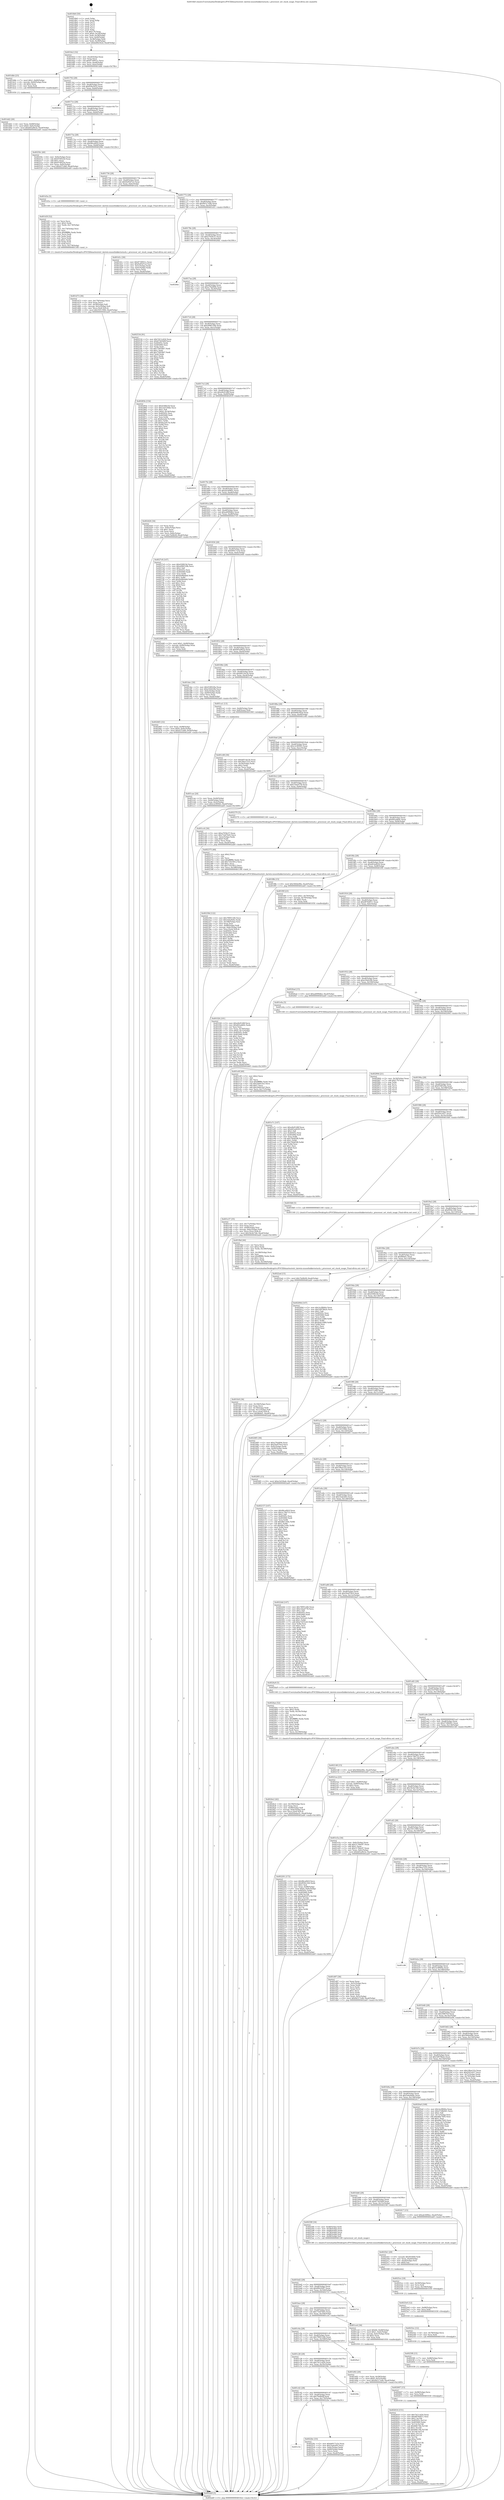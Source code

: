 digraph "0x4016b0" {
  label = "0x4016b0 (/mnt/c/Users/mathe/Desktop/tcc/POCII/binaries/extr_darwin-xnuosfmkkernstack.c_processor_set_stack_usage_Final-ollvm.out::main(0))"
  labelloc = "t"
  node[shape=record]

  Entry [label="",width=0.3,height=0.3,shape=circle,fillcolor=black,style=filled]
  "0x4016e2" [label="{
     0x4016e2 [32]\l
     | [instrs]\l
     &nbsp;&nbsp;0x4016e2 \<+6\>: mov -0xa4(%rbp),%eax\l
     &nbsp;&nbsp;0x4016e8 \<+2\>: mov %eax,%ecx\l
     &nbsp;&nbsp;0x4016ea \<+6\>: sub $0x8739951c,%ecx\l
     &nbsp;&nbsp;0x4016f0 \<+6\>: mov %eax,-0xa8(%rbp)\l
     &nbsp;&nbsp;0x4016f6 \<+6\>: mov %ecx,-0xac(%rbp)\l
     &nbsp;&nbsp;0x4016fc \<+6\>: je 0000000000401dbb \<main+0x70b\>\l
  }"]
  "0x401dbb" [label="{
     0x401dbb [23]\l
     | [instrs]\l
     &nbsp;&nbsp;0x401dbb \<+7\>: movl $0x1,-0x60(%rbp)\l
     &nbsp;&nbsp;0x401dc2 \<+4\>: movslq -0x60(%rbp),%rax\l
     &nbsp;&nbsp;0x401dc6 \<+4\>: shl $0x2,%rax\l
     &nbsp;&nbsp;0x401dca \<+3\>: mov %rax,%rdi\l
     &nbsp;&nbsp;0x401dcd \<+5\>: call 0000000000401050 \<malloc@plt\>\l
     | [calls]\l
     &nbsp;&nbsp;0x401050 \{1\} (unknown)\l
  }"]
  "0x401702" [label="{
     0x401702 [28]\l
     | [instrs]\l
     &nbsp;&nbsp;0x401702 \<+5\>: jmp 0000000000401707 \<main+0x57\>\l
     &nbsp;&nbsp;0x401707 \<+6\>: mov -0xa8(%rbp),%eax\l
     &nbsp;&nbsp;0x40170d \<+5\>: sub $0x93fa3033,%eax\l
     &nbsp;&nbsp;0x401712 \<+6\>: mov %eax,-0xb0(%rbp)\l
     &nbsp;&nbsp;0x401718 \<+6\>: je 00000000004026cb \<main+0x101b\>\l
  }"]
  Exit [label="",width=0.3,height=0.3,shape=circle,fillcolor=black,style=filled,peripheries=2]
  "0x4026cb" [label="{
     0x4026cb\l
  }", style=dashed]
  "0x40171e" [label="{
     0x40171e [28]\l
     | [instrs]\l
     &nbsp;&nbsp;0x40171e \<+5\>: jmp 0000000000401723 \<main+0x73\>\l
     &nbsp;&nbsp;0x401723 \<+6\>: mov -0xa8(%rbp),%eax\l
     &nbsp;&nbsp;0x401729 \<+5\>: sub $0x95b4acf1,%eax\l
     &nbsp;&nbsp;0x40172e \<+6\>: mov %eax,-0xb4(%rbp)\l
     &nbsp;&nbsp;0x401734 \<+6\>: je 000000000040250c \<main+0xe5c\>\l
  }"]
  "0x402616" [label="{
     0x402616 [151]\l
     | [instrs]\l
     &nbsp;&nbsp;0x402616 \<+5\>: mov $0x7d11cd24,%eax\l
     &nbsp;&nbsp;0x40261b \<+5\>: mov $0xd876d011,%esi\l
     &nbsp;&nbsp;0x402620 \<+3\>: mov $0x1,%r10b\l
     &nbsp;&nbsp;0x402623 \<+8\>: mov 0x40505c,%r11d\l
     &nbsp;&nbsp;0x40262b \<+7\>: mov 0x405060,%ebx\l
     &nbsp;&nbsp;0x402632 \<+3\>: mov %r11d,%r14d\l
     &nbsp;&nbsp;0x402635 \<+7\>: sub $0x84fc74b,%r14d\l
     &nbsp;&nbsp;0x40263c \<+4\>: sub $0x1,%r14d\l
     &nbsp;&nbsp;0x402640 \<+7\>: add $0x84fc74b,%r14d\l
     &nbsp;&nbsp;0x402647 \<+4\>: imul %r14d,%r11d\l
     &nbsp;&nbsp;0x40264b \<+4\>: and $0x1,%r11d\l
     &nbsp;&nbsp;0x40264f \<+4\>: cmp $0x0,%r11d\l
     &nbsp;&nbsp;0x402653 \<+4\>: sete %r15b\l
     &nbsp;&nbsp;0x402657 \<+3\>: cmp $0xa,%ebx\l
     &nbsp;&nbsp;0x40265a \<+4\>: setl %r12b\l
     &nbsp;&nbsp;0x40265e \<+3\>: mov %r15b,%r13b\l
     &nbsp;&nbsp;0x402661 \<+4\>: xor $0xff,%r13b\l
     &nbsp;&nbsp;0x402665 \<+3\>: mov %r12b,%cl\l
     &nbsp;&nbsp;0x402668 \<+3\>: xor $0xff,%cl\l
     &nbsp;&nbsp;0x40266b \<+4\>: xor $0x0,%r10b\l
     &nbsp;&nbsp;0x40266f \<+3\>: mov %r13b,%dl\l
     &nbsp;&nbsp;0x402672 \<+3\>: and $0x0,%dl\l
     &nbsp;&nbsp;0x402675 \<+3\>: and %r10b,%r15b\l
     &nbsp;&nbsp;0x402678 \<+3\>: mov %cl,%dil\l
     &nbsp;&nbsp;0x40267b \<+4\>: and $0x0,%dil\l
     &nbsp;&nbsp;0x40267f \<+3\>: and %r10b,%r12b\l
     &nbsp;&nbsp;0x402682 \<+3\>: or %r15b,%dl\l
     &nbsp;&nbsp;0x402685 \<+3\>: or %r12b,%dil\l
     &nbsp;&nbsp;0x402688 \<+3\>: xor %dil,%dl\l
     &nbsp;&nbsp;0x40268b \<+3\>: or %cl,%r13b\l
     &nbsp;&nbsp;0x40268e \<+4\>: xor $0xff,%r13b\l
     &nbsp;&nbsp;0x402692 \<+4\>: or $0x0,%r10b\l
     &nbsp;&nbsp;0x402696 \<+3\>: and %r10b,%r13b\l
     &nbsp;&nbsp;0x402699 \<+3\>: or %r13b,%dl\l
     &nbsp;&nbsp;0x40269c \<+3\>: test $0x1,%dl\l
     &nbsp;&nbsp;0x40269f \<+3\>: cmovne %esi,%eax\l
     &nbsp;&nbsp;0x4026a2 \<+6\>: mov %eax,-0xa4(%rbp)\l
     &nbsp;&nbsp;0x4026a8 \<+5\>: jmp 0000000000402ab9 \<main+0x1409\>\l
  }"]
  "0x40250c" [label="{
     0x40250c [40]\l
     | [instrs]\l
     &nbsp;&nbsp;0x40250c \<+6\>: mov -0x9c(%rbp),%eax\l
     &nbsp;&nbsp;0x402512 \<+5\>: sub $0x974922d,%eax\l
     &nbsp;&nbsp;0x402517 \<+3\>: add $0x1,%eax\l
     &nbsp;&nbsp;0x40251a \<+5\>: add $0x974922d,%eax\l
     &nbsp;&nbsp;0x40251f \<+6\>: mov %eax,-0x9c(%rbp)\l
     &nbsp;&nbsp;0x402525 \<+10\>: movl $0x437cfd9,-0xa4(%rbp)\l
     &nbsp;&nbsp;0x40252f \<+5\>: jmp 0000000000402ab9 \<main+0x1409\>\l
  }"]
  "0x40173a" [label="{
     0x40173a [28]\l
     | [instrs]\l
     &nbsp;&nbsp;0x40173a \<+5\>: jmp 000000000040173f \<main+0x8f\>\l
     &nbsp;&nbsp;0x40173f \<+6\>: mov -0xa8(%rbp),%eax\l
     &nbsp;&nbsp;0x401745 \<+5\>: sub $0x96ca0fc9,%eax\l
     &nbsp;&nbsp;0x40174a \<+6\>: mov %eax,-0xb8(%rbp)\l
     &nbsp;&nbsp;0x401750 \<+6\>: je 000000000040296c \<main+0x12bc\>\l
  }"]
  "0x402607" [label="{
     0x402607 [15]\l
     | [instrs]\l
     &nbsp;&nbsp;0x402607 \<+7\>: mov -0x98(%rbp),%rcx\l
     &nbsp;&nbsp;0x40260e \<+3\>: mov %rcx,%rdi\l
     &nbsp;&nbsp;0x402611 \<+5\>: call 0000000000401030 \<free@plt\>\l
     | [calls]\l
     &nbsp;&nbsp;0x401030 \{1\} (unknown)\l
  }"]
  "0x40296c" [label="{
     0x40296c\l
  }", style=dashed]
  "0x401756" [label="{
     0x401756 [28]\l
     | [instrs]\l
     &nbsp;&nbsp;0x401756 \<+5\>: jmp 000000000040175b \<main+0xab\>\l
     &nbsp;&nbsp;0x40175b \<+6\>: mov -0xa8(%rbp),%eax\l
     &nbsp;&nbsp;0x401761 \<+5\>: sub $0x9a95d7a3,%eax\l
     &nbsp;&nbsp;0x401766 \<+6\>: mov %eax,-0xbc(%rbp)\l
     &nbsp;&nbsp;0x40176c \<+6\>: je 0000000000401d3a \<main+0x68a\>\l
  }"]
  "0x4025f8" [label="{
     0x4025f8 [15]\l
     | [instrs]\l
     &nbsp;&nbsp;0x4025f8 \<+7\>: mov -0x88(%rbp),%rcx\l
     &nbsp;&nbsp;0x4025ff \<+3\>: mov %rcx,%rdi\l
     &nbsp;&nbsp;0x402602 \<+5\>: call 0000000000401030 \<free@plt\>\l
     | [calls]\l
     &nbsp;&nbsp;0x401030 \{1\} (unknown)\l
  }"]
  "0x401d3a" [label="{
     0x401d3a [5]\l
     | [instrs]\l
     &nbsp;&nbsp;0x401d3a \<+5\>: call 0000000000401160 \<next_i\>\l
     | [calls]\l
     &nbsp;&nbsp;0x401160 \{1\} (/mnt/c/Users/mathe/Desktop/tcc/POCII/binaries/extr_darwin-xnuosfmkkernstack.c_processor_set_stack_usage_Final-ollvm.out::next_i)\l
  }"]
  "0x401772" [label="{
     0x401772 [28]\l
     | [instrs]\l
     &nbsp;&nbsp;0x401772 \<+5\>: jmp 0000000000401777 \<main+0xc7\>\l
     &nbsp;&nbsp;0x401777 \<+6\>: mov -0xa8(%rbp),%eax\l
     &nbsp;&nbsp;0x40177d \<+5\>: sub $0x9b517e06,%eax\l
     &nbsp;&nbsp;0x401782 \<+6\>: mov %eax,-0xc0(%rbp)\l
     &nbsp;&nbsp;0x401788 \<+6\>: je 0000000000401d1c \<main+0x66c\>\l
  }"]
  "0x4025ec" [label="{
     0x4025ec [12]\l
     | [instrs]\l
     &nbsp;&nbsp;0x4025ec \<+4\>: mov -0x78(%rbp),%rcx\l
     &nbsp;&nbsp;0x4025f0 \<+3\>: mov %rcx,%rdi\l
     &nbsp;&nbsp;0x4025f3 \<+5\>: call 0000000000401030 \<free@plt\>\l
     | [calls]\l
     &nbsp;&nbsp;0x401030 \{1\} (unknown)\l
  }"]
  "0x401d1c" [label="{
     0x401d1c [30]\l
     | [instrs]\l
     &nbsp;&nbsp;0x401d1c \<+5\>: mov $0x8739951c,%eax\l
     &nbsp;&nbsp;0x401d21 \<+5\>: mov $0x9a95d7a3,%ecx\l
     &nbsp;&nbsp;0x401d26 \<+3\>: mov -0x5c(%rbp),%edx\l
     &nbsp;&nbsp;0x401d29 \<+3\>: cmp -0x4c(%rbp),%edx\l
     &nbsp;&nbsp;0x401d2c \<+3\>: cmovl %ecx,%eax\l
     &nbsp;&nbsp;0x401d2f \<+6\>: mov %eax,-0xa4(%rbp)\l
     &nbsp;&nbsp;0x401d35 \<+5\>: jmp 0000000000402ab9 \<main+0x1409\>\l
  }"]
  "0x40178e" [label="{
     0x40178e [28]\l
     | [instrs]\l
     &nbsp;&nbsp;0x40178e \<+5\>: jmp 0000000000401793 \<main+0xe3\>\l
     &nbsp;&nbsp;0x401793 \<+6\>: mov -0xa8(%rbp),%eax\l
     &nbsp;&nbsp;0x401799 \<+5\>: sub $0xa705fe37,%eax\l
     &nbsp;&nbsp;0x40179e \<+6\>: mov %eax,-0xc4(%rbp)\l
     &nbsp;&nbsp;0x4017a4 \<+6\>: je 00000000004026bc \<main+0x100c\>\l
  }"]
  "0x4025e0" [label="{
     0x4025e0 [12]\l
     | [instrs]\l
     &nbsp;&nbsp;0x4025e0 \<+4\>: mov -0x68(%rbp),%rcx\l
     &nbsp;&nbsp;0x4025e4 \<+3\>: mov %rcx,%rdi\l
     &nbsp;&nbsp;0x4025e7 \<+5\>: call 0000000000401030 \<free@plt\>\l
     | [calls]\l
     &nbsp;&nbsp;0x401030 \{1\} (unknown)\l
  }"]
  "0x4026bc" [label="{
     0x4026bc\l
  }", style=dashed]
  "0x4017aa" [label="{
     0x4017aa [28]\l
     | [instrs]\l
     &nbsp;&nbsp;0x4017aa \<+5\>: jmp 00000000004017af \<main+0xff\>\l
     &nbsp;&nbsp;0x4017af \<+6\>: mov -0xa8(%rbp),%eax\l
     &nbsp;&nbsp;0x4017b5 \<+5\>: sub $0xa79af494,%eax\l
     &nbsp;&nbsp;0x4017ba \<+6\>: mov %eax,-0xc8(%rbp)\l
     &nbsp;&nbsp;0x4017c0 \<+6\>: je 0000000000402534 \<main+0xe84\>\l
  }"]
  "0x4025ce" [label="{
     0x4025ce [18]\l
     | [instrs]\l
     &nbsp;&nbsp;0x4025ce \<+4\>: mov -0x58(%rbp),%rcx\l
     &nbsp;&nbsp;0x4025d2 \<+3\>: mov %rcx,%rdi\l
     &nbsp;&nbsp;0x4025d5 \<+6\>: mov %eax,-0x194(%rbp)\l
     &nbsp;&nbsp;0x4025db \<+5\>: call 0000000000401030 \<free@plt\>\l
     | [calls]\l
     &nbsp;&nbsp;0x401030 \{1\} (unknown)\l
  }"]
  "0x402534" [label="{
     0x402534 [91]\l
     | [instrs]\l
     &nbsp;&nbsp;0x402534 \<+5\>: mov $0x7d11cd24,%eax\l
     &nbsp;&nbsp;0x402539 \<+5\>: mov $0x67263b9f,%ecx\l
     &nbsp;&nbsp;0x40253e \<+7\>: mov 0x40505c,%edx\l
     &nbsp;&nbsp;0x402545 \<+7\>: mov 0x405060,%esi\l
     &nbsp;&nbsp;0x40254c \<+2\>: mov %edx,%edi\l
     &nbsp;&nbsp;0x40254e \<+6\>: sub $0x75f43847,%edi\l
     &nbsp;&nbsp;0x402554 \<+3\>: sub $0x1,%edi\l
     &nbsp;&nbsp;0x402557 \<+6\>: add $0x75f43847,%edi\l
     &nbsp;&nbsp;0x40255d \<+3\>: imul %edi,%edx\l
     &nbsp;&nbsp;0x402560 \<+3\>: and $0x1,%edx\l
     &nbsp;&nbsp;0x402563 \<+3\>: cmp $0x0,%edx\l
     &nbsp;&nbsp;0x402566 \<+4\>: sete %r8b\l
     &nbsp;&nbsp;0x40256a \<+3\>: cmp $0xa,%esi\l
     &nbsp;&nbsp;0x40256d \<+4\>: setl %r9b\l
     &nbsp;&nbsp;0x402571 \<+3\>: mov %r8b,%r10b\l
     &nbsp;&nbsp;0x402574 \<+3\>: and %r9b,%r10b\l
     &nbsp;&nbsp;0x402577 \<+3\>: xor %r9b,%r8b\l
     &nbsp;&nbsp;0x40257a \<+3\>: or %r8b,%r10b\l
     &nbsp;&nbsp;0x40257d \<+4\>: test $0x1,%r10b\l
     &nbsp;&nbsp;0x402581 \<+3\>: cmovne %ecx,%eax\l
     &nbsp;&nbsp;0x402584 \<+6\>: mov %eax,-0xa4(%rbp)\l
     &nbsp;&nbsp;0x40258a \<+5\>: jmp 0000000000402ab9 \<main+0x1409\>\l
  }"]
  "0x4017c6" [label="{
     0x4017c6 [28]\l
     | [instrs]\l
     &nbsp;&nbsp;0x4017c6 \<+5\>: jmp 00000000004017cb \<main+0x11b\>\l
     &nbsp;&nbsp;0x4017cb \<+6\>: mov -0xa8(%rbp),%eax\l
     &nbsp;&nbsp;0x4017d1 \<+5\>: sub $0xa996120b,%eax\l
     &nbsp;&nbsp;0x4017d6 \<+6\>: mov %eax,-0xcc(%rbp)\l
     &nbsp;&nbsp;0x4017dc \<+6\>: je 000000000040285b \<main+0x11ab\>\l
  }"]
  "0x4025b1" [label="{
     0x4025b1 [29]\l
     | [instrs]\l
     &nbsp;&nbsp;0x4025b1 \<+10\>: movabs $0x4030b6,%rdi\l
     &nbsp;&nbsp;0x4025bb \<+6\>: mov %eax,-0xa0(%rbp)\l
     &nbsp;&nbsp;0x4025c1 \<+6\>: mov -0xa0(%rbp),%esi\l
     &nbsp;&nbsp;0x4025c7 \<+2\>: mov $0x0,%al\l
     &nbsp;&nbsp;0x4025c9 \<+5\>: call 0000000000401040 \<printf@plt\>\l
     | [calls]\l
     &nbsp;&nbsp;0x401040 \{1\} (unknown)\l
  }"]
  "0x40285b" [label="{
     0x40285b [154]\l
     | [instrs]\l
     &nbsp;&nbsp;0x40285b \<+5\>: mov $0x430823d,%eax\l
     &nbsp;&nbsp;0x402860 \<+5\>: mov $0x1d2539de,%ecx\l
     &nbsp;&nbsp;0x402865 \<+2\>: mov $0x1,%dl\l
     &nbsp;&nbsp;0x402867 \<+7\>: movl $0x0,-0x34(%rbp)\l
     &nbsp;&nbsp;0x40286e \<+7\>: mov 0x40505c,%esi\l
     &nbsp;&nbsp;0x402875 \<+7\>: mov 0x405060,%edi\l
     &nbsp;&nbsp;0x40287c \<+3\>: mov %esi,%r8d\l
     &nbsp;&nbsp;0x40287f \<+7\>: sub $0x8a2a0c7b,%r8d\l
     &nbsp;&nbsp;0x402886 \<+4\>: sub $0x1,%r8d\l
     &nbsp;&nbsp;0x40288a \<+7\>: add $0x8a2a0c7b,%r8d\l
     &nbsp;&nbsp;0x402891 \<+4\>: imul %r8d,%esi\l
     &nbsp;&nbsp;0x402895 \<+3\>: and $0x1,%esi\l
     &nbsp;&nbsp;0x402898 \<+3\>: cmp $0x0,%esi\l
     &nbsp;&nbsp;0x40289b \<+4\>: sete %r9b\l
     &nbsp;&nbsp;0x40289f \<+3\>: cmp $0xa,%edi\l
     &nbsp;&nbsp;0x4028a2 \<+4\>: setl %r10b\l
     &nbsp;&nbsp;0x4028a6 \<+3\>: mov %r9b,%r11b\l
     &nbsp;&nbsp;0x4028a9 \<+4\>: xor $0xff,%r11b\l
     &nbsp;&nbsp;0x4028ad \<+3\>: mov %r10b,%bl\l
     &nbsp;&nbsp;0x4028b0 \<+3\>: xor $0xff,%bl\l
     &nbsp;&nbsp;0x4028b3 \<+3\>: xor $0x0,%dl\l
     &nbsp;&nbsp;0x4028b6 \<+3\>: mov %r11b,%r14b\l
     &nbsp;&nbsp;0x4028b9 \<+4\>: and $0x0,%r14b\l
     &nbsp;&nbsp;0x4028bd \<+3\>: and %dl,%r9b\l
     &nbsp;&nbsp;0x4028c0 \<+3\>: mov %bl,%r15b\l
     &nbsp;&nbsp;0x4028c3 \<+4\>: and $0x0,%r15b\l
     &nbsp;&nbsp;0x4028c7 \<+3\>: and %dl,%r10b\l
     &nbsp;&nbsp;0x4028ca \<+3\>: or %r9b,%r14b\l
     &nbsp;&nbsp;0x4028cd \<+3\>: or %r10b,%r15b\l
     &nbsp;&nbsp;0x4028d0 \<+3\>: xor %r15b,%r14b\l
     &nbsp;&nbsp;0x4028d3 \<+3\>: or %bl,%r11b\l
     &nbsp;&nbsp;0x4028d6 \<+4\>: xor $0xff,%r11b\l
     &nbsp;&nbsp;0x4028da \<+3\>: or $0x0,%dl\l
     &nbsp;&nbsp;0x4028dd \<+3\>: and %dl,%r11b\l
     &nbsp;&nbsp;0x4028e0 \<+3\>: or %r11b,%r14b\l
     &nbsp;&nbsp;0x4028e3 \<+4\>: test $0x1,%r14b\l
     &nbsp;&nbsp;0x4028e7 \<+3\>: cmovne %ecx,%eax\l
     &nbsp;&nbsp;0x4028ea \<+6\>: mov %eax,-0xa4(%rbp)\l
     &nbsp;&nbsp;0x4028f0 \<+5\>: jmp 0000000000402ab9 \<main+0x1409\>\l
  }"]
  "0x4017e2" [label="{
     0x4017e2 [28]\l
     | [instrs]\l
     &nbsp;&nbsp;0x4017e2 \<+5\>: jmp 00000000004017e7 \<main+0x137\>\l
     &nbsp;&nbsp;0x4017e7 \<+6\>: mov -0xa8(%rbp),%eax\l
     &nbsp;&nbsp;0x4017ed \<+5\>: sub $0xa9e9148f,%eax\l
     &nbsp;&nbsp;0x4017f2 \<+6\>: mov %eax,-0xd0(%rbp)\l
     &nbsp;&nbsp;0x4017f8 \<+6\>: je 0000000000402919 \<main+0x1269\>\l
  }"]
  "0x4024e2" [label="{
     0x4024e2 [42]\l
     | [instrs]\l
     &nbsp;&nbsp;0x4024e2 \<+6\>: mov -0x190(%rbp),%ecx\l
     &nbsp;&nbsp;0x4024e8 \<+3\>: imul %eax,%ecx\l
     &nbsp;&nbsp;0x4024eb \<+7\>: mov -0x98(%rbp),%r8\l
     &nbsp;&nbsp;0x4024f2 \<+7\>: movslq -0x9c(%rbp),%r9\l
     &nbsp;&nbsp;0x4024f9 \<+4\>: mov %ecx,(%r8,%r9,4)\l
     &nbsp;&nbsp;0x4024fd \<+10\>: movl $0x95b4acf1,-0xa4(%rbp)\l
     &nbsp;&nbsp;0x402507 \<+5\>: jmp 0000000000402ab9 \<main+0x1409\>\l
  }"]
  "0x402919" [label="{
     0x402919\l
  }", style=dashed]
  "0x4017fe" [label="{
     0x4017fe [28]\l
     | [instrs]\l
     &nbsp;&nbsp;0x4017fe \<+5\>: jmp 0000000000401803 \<main+0x153\>\l
     &nbsp;&nbsp;0x401803 \<+6\>: mov -0xa8(%rbp),%eax\l
     &nbsp;&nbsp;0x401809 \<+5\>: sub $0xab3496ec,%eax\l
     &nbsp;&nbsp;0x40180e \<+6\>: mov %eax,-0xd4(%rbp)\l
     &nbsp;&nbsp;0x401814 \<+6\>: je 0000000000402426 \<main+0xd76\>\l
  }"]
  "0x4024ae" [label="{
     0x4024ae [52]\l
     | [instrs]\l
     &nbsp;&nbsp;0x4024ae \<+2\>: xor %ecx,%ecx\l
     &nbsp;&nbsp;0x4024b0 \<+5\>: mov $0x2,%edx\l
     &nbsp;&nbsp;0x4024b5 \<+6\>: mov %edx,-0x18c(%rbp)\l
     &nbsp;&nbsp;0x4024bb \<+1\>: cltd\l
     &nbsp;&nbsp;0x4024bc \<+6\>: mov -0x18c(%rbp),%esi\l
     &nbsp;&nbsp;0x4024c2 \<+2\>: idiv %esi\l
     &nbsp;&nbsp;0x4024c4 \<+6\>: imul $0xfffffffe,%edx,%edx\l
     &nbsp;&nbsp;0x4024ca \<+2\>: mov %ecx,%edi\l
     &nbsp;&nbsp;0x4024cc \<+2\>: sub %edx,%edi\l
     &nbsp;&nbsp;0x4024ce \<+2\>: mov %ecx,%edx\l
     &nbsp;&nbsp;0x4024d0 \<+3\>: sub $0x1,%edx\l
     &nbsp;&nbsp;0x4024d3 \<+2\>: add %edx,%edi\l
     &nbsp;&nbsp;0x4024d5 \<+2\>: sub %edi,%ecx\l
     &nbsp;&nbsp;0x4024d7 \<+6\>: mov %ecx,-0x190(%rbp)\l
     &nbsp;&nbsp;0x4024dd \<+5\>: call 0000000000401160 \<next_i\>\l
     | [calls]\l
     &nbsp;&nbsp;0x401160 \{1\} (/mnt/c/Users/mathe/Desktop/tcc/POCII/binaries/extr_darwin-xnuosfmkkernstack.c_processor_set_stack_usage_Final-ollvm.out::next_i)\l
  }"]
  "0x402426" [label="{
     0x402426 [34]\l
     | [instrs]\l
     &nbsp;&nbsp;0x402426 \<+2\>: xor %eax,%eax\l
     &nbsp;&nbsp;0x402428 \<+6\>: mov -0x8c(%rbp),%ecx\l
     &nbsp;&nbsp;0x40242e \<+3\>: sub $0x1,%eax\l
     &nbsp;&nbsp;0x402431 \<+2\>: sub %eax,%ecx\l
     &nbsp;&nbsp;0x402433 \<+6\>: mov %ecx,-0x8c(%rbp)\l
     &nbsp;&nbsp;0x402439 \<+10\>: movl $0x7fa9fe9f,-0xa4(%rbp)\l
     &nbsp;&nbsp;0x402443 \<+5\>: jmp 0000000000402ab9 \<main+0x1409\>\l
  }"]
  "0x40181a" [label="{
     0x40181a [28]\l
     | [instrs]\l
     &nbsp;&nbsp;0x40181a \<+5\>: jmp 000000000040181f \<main+0x16f\>\l
     &nbsp;&nbsp;0x40181f \<+6\>: mov -0xa8(%rbp),%eax\l
     &nbsp;&nbsp;0x401825 \<+5\>: sub $0xad099db2,%eax\l
     &nbsp;&nbsp;0x40182a \<+6\>: mov %eax,-0xd8(%rbp)\l
     &nbsp;&nbsp;0x401830 \<+6\>: je 00000000004027c8 \<main+0x1118\>\l
  }"]
  "0x402465" [label="{
     0x402465 [32]\l
     | [instrs]\l
     &nbsp;&nbsp;0x402465 \<+7\>: mov %rax,-0x98(%rbp)\l
     &nbsp;&nbsp;0x40246c \<+10\>: movl $0x0,-0x9c(%rbp)\l
     &nbsp;&nbsp;0x402476 \<+10\>: movl $0x437cfd9,-0xa4(%rbp)\l
     &nbsp;&nbsp;0x402480 \<+5\>: jmp 0000000000402ab9 \<main+0x1409\>\l
  }"]
  "0x4027c8" [label="{
     0x4027c8 [147]\l
     | [instrs]\l
     &nbsp;&nbsp;0x4027c8 \<+5\>: mov $0x430823d,%eax\l
     &nbsp;&nbsp;0x4027cd \<+5\>: mov $0xa996120b,%ecx\l
     &nbsp;&nbsp;0x4027d2 \<+2\>: mov $0x1,%dl\l
     &nbsp;&nbsp;0x4027d4 \<+7\>: mov 0x40505c,%esi\l
     &nbsp;&nbsp;0x4027db \<+7\>: mov 0x405060,%edi\l
     &nbsp;&nbsp;0x4027e2 \<+3\>: mov %esi,%r8d\l
     &nbsp;&nbsp;0x4027e5 \<+7\>: sub $0x9e96b4d4,%r8d\l
     &nbsp;&nbsp;0x4027ec \<+4\>: sub $0x1,%r8d\l
     &nbsp;&nbsp;0x4027f0 \<+7\>: add $0x9e96b4d4,%r8d\l
     &nbsp;&nbsp;0x4027f7 \<+4\>: imul %r8d,%esi\l
     &nbsp;&nbsp;0x4027fb \<+3\>: and $0x1,%esi\l
     &nbsp;&nbsp;0x4027fe \<+3\>: cmp $0x0,%esi\l
     &nbsp;&nbsp;0x402801 \<+4\>: sete %r9b\l
     &nbsp;&nbsp;0x402805 \<+3\>: cmp $0xa,%edi\l
     &nbsp;&nbsp;0x402808 \<+4\>: setl %r10b\l
     &nbsp;&nbsp;0x40280c \<+3\>: mov %r9b,%r11b\l
     &nbsp;&nbsp;0x40280f \<+4\>: xor $0xff,%r11b\l
     &nbsp;&nbsp;0x402813 \<+3\>: mov %r10b,%bl\l
     &nbsp;&nbsp;0x402816 \<+3\>: xor $0xff,%bl\l
     &nbsp;&nbsp;0x402819 \<+3\>: xor $0x0,%dl\l
     &nbsp;&nbsp;0x40281c \<+3\>: mov %r11b,%r14b\l
     &nbsp;&nbsp;0x40281f \<+4\>: and $0x0,%r14b\l
     &nbsp;&nbsp;0x402823 \<+3\>: and %dl,%r9b\l
     &nbsp;&nbsp;0x402826 \<+3\>: mov %bl,%r15b\l
     &nbsp;&nbsp;0x402829 \<+4\>: and $0x0,%r15b\l
     &nbsp;&nbsp;0x40282d \<+3\>: and %dl,%r10b\l
     &nbsp;&nbsp;0x402830 \<+3\>: or %r9b,%r14b\l
     &nbsp;&nbsp;0x402833 \<+3\>: or %r10b,%r15b\l
     &nbsp;&nbsp;0x402836 \<+3\>: xor %r15b,%r14b\l
     &nbsp;&nbsp;0x402839 \<+3\>: or %bl,%r11b\l
     &nbsp;&nbsp;0x40283c \<+4\>: xor $0xff,%r11b\l
     &nbsp;&nbsp;0x402840 \<+3\>: or $0x0,%dl\l
     &nbsp;&nbsp;0x402843 \<+3\>: and %dl,%r11b\l
     &nbsp;&nbsp;0x402846 \<+3\>: or %r11b,%r14b\l
     &nbsp;&nbsp;0x402849 \<+4\>: test $0x1,%r14b\l
     &nbsp;&nbsp;0x40284d \<+3\>: cmovne %ecx,%eax\l
     &nbsp;&nbsp;0x402850 \<+6\>: mov %eax,-0xa4(%rbp)\l
     &nbsp;&nbsp;0x402856 \<+5\>: jmp 0000000000402ab9 \<main+0x1409\>\l
  }"]
  "0x401836" [label="{
     0x401836 [28]\l
     | [instrs]\l
     &nbsp;&nbsp;0x401836 \<+5\>: jmp 000000000040183b \<main+0x18b\>\l
     &nbsp;&nbsp;0x40183b \<+6\>: mov -0xa8(%rbp),%eax\l
     &nbsp;&nbsp;0x401841 \<+5\>: sub $0xb6017a1b,%eax\l
     &nbsp;&nbsp;0x401846 \<+6\>: mov %eax,-0xdc(%rbp)\l
     &nbsp;&nbsp;0x40184c \<+6\>: je 0000000000402448 \<main+0xd98\>\l
  }"]
  "0x40239d" [label="{
     0x40239d [122]\l
     | [instrs]\l
     &nbsp;&nbsp;0x40239d \<+5\>: mov $0x78901246,%ecx\l
     &nbsp;&nbsp;0x4023a2 \<+5\>: mov $0x5e6a9e6e,%edx\l
     &nbsp;&nbsp;0x4023a7 \<+6\>: mov -0x188(%rbp),%esi\l
     &nbsp;&nbsp;0x4023ad \<+3\>: imul %eax,%esi\l
     &nbsp;&nbsp;0x4023b0 \<+7\>: mov -0x88(%rbp),%rdi\l
     &nbsp;&nbsp;0x4023b7 \<+7\>: movslq -0x8c(%rbp),%r8\l
     &nbsp;&nbsp;0x4023be \<+4\>: mov %esi,(%rdi,%r8,4)\l
     &nbsp;&nbsp;0x4023c2 \<+7\>: mov 0x40505c,%eax\l
     &nbsp;&nbsp;0x4023c9 \<+7\>: mov 0x405060,%esi\l
     &nbsp;&nbsp;0x4023d0 \<+3\>: mov %eax,%r9d\l
     &nbsp;&nbsp;0x4023d3 \<+7\>: add $0xcef02f00,%r9d\l
     &nbsp;&nbsp;0x4023da \<+4\>: sub $0x1,%r9d\l
     &nbsp;&nbsp;0x4023de \<+7\>: sub $0xcef02f00,%r9d\l
     &nbsp;&nbsp;0x4023e5 \<+4\>: imul %r9d,%eax\l
     &nbsp;&nbsp;0x4023e9 \<+3\>: and $0x1,%eax\l
     &nbsp;&nbsp;0x4023ec \<+3\>: cmp $0x0,%eax\l
     &nbsp;&nbsp;0x4023ef \<+4\>: sete %r10b\l
     &nbsp;&nbsp;0x4023f3 \<+3\>: cmp $0xa,%esi\l
     &nbsp;&nbsp;0x4023f6 \<+4\>: setl %r11b\l
     &nbsp;&nbsp;0x4023fa \<+3\>: mov %r10b,%bl\l
     &nbsp;&nbsp;0x4023fd \<+3\>: and %r11b,%bl\l
     &nbsp;&nbsp;0x402400 \<+3\>: xor %r11b,%r10b\l
     &nbsp;&nbsp;0x402403 \<+3\>: or %r10b,%bl\l
     &nbsp;&nbsp;0x402406 \<+3\>: test $0x1,%bl\l
     &nbsp;&nbsp;0x402409 \<+3\>: cmovne %edx,%ecx\l
     &nbsp;&nbsp;0x40240c \<+6\>: mov %ecx,-0xa4(%rbp)\l
     &nbsp;&nbsp;0x402412 \<+5\>: jmp 0000000000402ab9 \<main+0x1409\>\l
  }"]
  "0x402448" [label="{
     0x402448 [29]\l
     | [instrs]\l
     &nbsp;&nbsp;0x402448 \<+10\>: movl $0x1,-0x90(%rbp)\l
     &nbsp;&nbsp;0x402452 \<+7\>: movslq -0x90(%rbp),%rax\l
     &nbsp;&nbsp;0x402459 \<+4\>: shl $0x2,%rax\l
     &nbsp;&nbsp;0x40245d \<+3\>: mov %rax,%rdi\l
     &nbsp;&nbsp;0x402460 \<+5\>: call 0000000000401050 \<malloc@plt\>\l
     | [calls]\l
     &nbsp;&nbsp;0x401050 \{1\} (unknown)\l
  }"]
  "0x401852" [label="{
     0x401852 [28]\l
     | [instrs]\l
     &nbsp;&nbsp;0x401852 \<+5\>: jmp 0000000000401857 \<main+0x1a7\>\l
     &nbsp;&nbsp;0x401857 \<+6\>: mov -0xa8(%rbp),%eax\l
     &nbsp;&nbsp;0x40185d \<+5\>: sub $0xb65a9b1b,%eax\l
     &nbsp;&nbsp;0x401862 \<+6\>: mov %eax,-0xe0(%rbp)\l
     &nbsp;&nbsp;0x401868 \<+6\>: je 0000000000401dec \<main+0x73c\>\l
  }"]
  "0x402375" [label="{
     0x402375 [40]\l
     | [instrs]\l
     &nbsp;&nbsp;0x402375 \<+5\>: mov $0x2,%ecx\l
     &nbsp;&nbsp;0x40237a \<+1\>: cltd\l
     &nbsp;&nbsp;0x40237b \<+2\>: idiv %ecx\l
     &nbsp;&nbsp;0x40237d \<+6\>: imul $0xfffffffe,%edx,%ecx\l
     &nbsp;&nbsp;0x402383 \<+6\>: add $0x735e5812,%ecx\l
     &nbsp;&nbsp;0x402389 \<+3\>: add $0x1,%ecx\l
     &nbsp;&nbsp;0x40238c \<+6\>: sub $0x735e5812,%ecx\l
     &nbsp;&nbsp;0x402392 \<+6\>: mov %ecx,-0x188(%rbp)\l
     &nbsp;&nbsp;0x402398 \<+5\>: call 0000000000401160 \<next_i\>\l
     | [calls]\l
     &nbsp;&nbsp;0x401160 \{1\} (/mnt/c/Users/mathe/Desktop/tcc/POCII/binaries/extr_darwin-xnuosfmkkernstack.c_processor_set_stack_usage_Final-ollvm.out::next_i)\l
  }"]
  "0x401dec" [label="{
     0x401dec [30]\l
     | [instrs]\l
     &nbsp;&nbsp;0x401dec \<+5\>: mov $0xf108529a,%eax\l
     &nbsp;&nbsp;0x401df1 \<+5\>: mov $0xe50d22fb,%ecx\l
     &nbsp;&nbsp;0x401df6 \<+3\>: mov -0x6c(%rbp),%edx\l
     &nbsp;&nbsp;0x401df9 \<+3\>: cmp -0x60(%rbp),%edx\l
     &nbsp;&nbsp;0x401dfc \<+3\>: cmovl %ecx,%eax\l
     &nbsp;&nbsp;0x401dff \<+6\>: mov %eax,-0xa4(%rbp)\l
     &nbsp;&nbsp;0x401e05 \<+5\>: jmp 0000000000402ab9 \<main+0x1409\>\l
  }"]
  "0x40186e" [label="{
     0x40186e [28]\l
     | [instrs]\l
     &nbsp;&nbsp;0x40186e \<+5\>: jmp 0000000000401873 \<main+0x1c3\>\l
     &nbsp;&nbsp;0x401873 \<+6\>: mov -0xa8(%rbp),%eax\l
     &nbsp;&nbsp;0x401879 \<+5\>: sub $0xb8514e34,%eax\l
     &nbsp;&nbsp;0x40187e \<+6\>: mov %eax,-0xe4(%rbp)\l
     &nbsp;&nbsp;0x401884 \<+6\>: je 0000000000401ca1 \<main+0x5f1\>\l
  }"]
  "0x401c5e" [label="{
     0x401c5e\l
  }", style=dashed]
  "0x401ca1" [label="{
     0x401ca1 [13]\l
     | [instrs]\l
     &nbsp;&nbsp;0x401ca1 \<+4\>: mov -0x40(%rbp),%rax\l
     &nbsp;&nbsp;0x401ca5 \<+4\>: mov 0x8(%rax),%rdi\l
     &nbsp;&nbsp;0x401ca9 \<+5\>: call 0000000000401060 \<atoi@plt\>\l
     | [calls]\l
     &nbsp;&nbsp;0x401060 \{1\} (unknown)\l
  }"]
  "0x40188a" [label="{
     0x40188a [28]\l
     | [instrs]\l
     &nbsp;&nbsp;0x40188a \<+5\>: jmp 000000000040188f \<main+0x1df\>\l
     &nbsp;&nbsp;0x40188f \<+6\>: mov -0xa8(%rbp),%eax\l
     &nbsp;&nbsp;0x401895 \<+5\>: sub $0xbd0b342d,%eax\l
     &nbsp;&nbsp;0x40189a \<+6\>: mov %eax,-0xe8(%rbp)\l
     &nbsp;&nbsp;0x4018a0 \<+6\>: je 0000000000401c68 \<main+0x5b8\>\l
  }"]
  "0x4022bc" [label="{
     0x4022bc [33]\l
     | [instrs]\l
     &nbsp;&nbsp;0x4022bc \<+5\>: mov $0xb6017a1b,%eax\l
     &nbsp;&nbsp;0x4022c1 \<+5\>: mov $0x1fadcb93,%ecx\l
     &nbsp;&nbsp;0x4022c6 \<+6\>: mov -0x8c(%rbp),%edx\l
     &nbsp;&nbsp;0x4022cc \<+3\>: cmp -0x80(%rbp),%edx\l
     &nbsp;&nbsp;0x4022cf \<+3\>: cmovl %ecx,%eax\l
     &nbsp;&nbsp;0x4022d2 \<+6\>: mov %eax,-0xa4(%rbp)\l
     &nbsp;&nbsp;0x4022d8 \<+5\>: jmp 0000000000402ab9 \<main+0x1409\>\l
  }"]
  "0x401c68" [label="{
     0x401c68 [30]\l
     | [instrs]\l
     &nbsp;&nbsp;0x401c68 \<+5\>: mov $0xb8514e34,%eax\l
     &nbsp;&nbsp;0x401c6d \<+5\>: mov $0x39ea7225,%ecx\l
     &nbsp;&nbsp;0x401c72 \<+3\>: mov -0x30(%rbp),%edx\l
     &nbsp;&nbsp;0x401c75 \<+3\>: cmp $0x2,%edx\l
     &nbsp;&nbsp;0x401c78 \<+3\>: cmovne %ecx,%eax\l
     &nbsp;&nbsp;0x401c7b \<+6\>: mov %eax,-0xa4(%rbp)\l
     &nbsp;&nbsp;0x401c81 \<+5\>: jmp 0000000000402ab9 \<main+0x1409\>\l
  }"]
  "0x4018a6" [label="{
     0x4018a6 [28]\l
     | [instrs]\l
     &nbsp;&nbsp;0x4018a6 \<+5\>: jmp 00000000004018ab \<main+0x1fb\>\l
     &nbsp;&nbsp;0x4018ab \<+6\>: mov -0xa8(%rbp),%eax\l
     &nbsp;&nbsp;0x4018b1 \<+5\>: sub $0xc2c90945,%eax\l
     &nbsp;&nbsp;0x4018b6 \<+6\>: mov %eax,-0xec(%rbp)\l
     &nbsp;&nbsp;0x4018bc \<+6\>: je 0000000000401cc6 \<main+0x616\>\l
  }"]
  "0x402ab9" [label="{
     0x402ab9 [5]\l
     | [instrs]\l
     &nbsp;&nbsp;0x402ab9 \<+5\>: jmp 00000000004016e2 \<main+0x32\>\l
  }"]
  "0x4016b0" [label="{
     0x4016b0 [50]\l
     | [instrs]\l
     &nbsp;&nbsp;0x4016b0 \<+1\>: push %rbp\l
     &nbsp;&nbsp;0x4016b1 \<+3\>: mov %rsp,%rbp\l
     &nbsp;&nbsp;0x4016b4 \<+2\>: push %r15\l
     &nbsp;&nbsp;0x4016b6 \<+2\>: push %r14\l
     &nbsp;&nbsp;0x4016b8 \<+2\>: push %r13\l
     &nbsp;&nbsp;0x4016ba \<+2\>: push %r12\l
     &nbsp;&nbsp;0x4016bc \<+1\>: push %rbx\l
     &nbsp;&nbsp;0x4016bd \<+7\>: sub $0x178,%rsp\l
     &nbsp;&nbsp;0x4016c4 \<+7\>: movl $0x0,-0x34(%rbp)\l
     &nbsp;&nbsp;0x4016cb \<+3\>: mov %edi,-0x38(%rbp)\l
     &nbsp;&nbsp;0x4016ce \<+4\>: mov %rsi,-0x40(%rbp)\l
     &nbsp;&nbsp;0x4016d2 \<+3\>: mov -0x38(%rbp),%edi\l
     &nbsp;&nbsp;0x4016d5 \<+3\>: mov %edi,-0x30(%rbp)\l
     &nbsp;&nbsp;0x4016d8 \<+10\>: movl $0xbd0b342d,-0xa4(%rbp)\l
  }"]
  "0x401cae" [label="{
     0x401cae [24]\l
     | [instrs]\l
     &nbsp;&nbsp;0x401cae \<+3\>: mov %eax,-0x44(%rbp)\l
     &nbsp;&nbsp;0x401cb1 \<+3\>: mov -0x44(%rbp),%eax\l
     &nbsp;&nbsp;0x401cb4 \<+3\>: mov %eax,-0x2c(%rbp)\l
     &nbsp;&nbsp;0x401cb7 \<+10\>: movl $0xc2c90945,-0xa4(%rbp)\l
     &nbsp;&nbsp;0x401cc1 \<+5\>: jmp 0000000000402ab9 \<main+0x1409\>\l
  }"]
  "0x401c42" [label="{
     0x401c42 [28]\l
     | [instrs]\l
     &nbsp;&nbsp;0x401c42 \<+5\>: jmp 0000000000401c47 \<main+0x597\>\l
     &nbsp;&nbsp;0x401c47 \<+6\>: mov -0xa8(%rbp),%eax\l
     &nbsp;&nbsp;0x401c4d \<+5\>: sub $0x7fa9fe9f,%eax\l
     &nbsp;&nbsp;0x401c52 \<+6\>: mov %eax,-0x170(%rbp)\l
     &nbsp;&nbsp;0x401c58 \<+6\>: je 00000000004022bc \<main+0xc0c\>\l
  }"]
  "0x401cc6" [label="{
     0x401cc6 [30]\l
     | [instrs]\l
     &nbsp;&nbsp;0x401cc6 \<+5\>: mov $0xa705fe37,%eax\l
     &nbsp;&nbsp;0x401ccb \<+5\>: mov $0x71b47b45,%ecx\l
     &nbsp;&nbsp;0x401cd0 \<+3\>: mov -0x2c(%rbp),%edx\l
     &nbsp;&nbsp;0x401cd3 \<+3\>: cmp $0x0,%edx\l
     &nbsp;&nbsp;0x401cd6 \<+3\>: cmove %ecx,%eax\l
     &nbsp;&nbsp;0x401cd9 \<+6\>: mov %eax,-0xa4(%rbp)\l
     &nbsp;&nbsp;0x401cdf \<+5\>: jmp 0000000000402ab9 \<main+0x1409\>\l
  }"]
  "0x4018c2" [label="{
     0x4018c2 [28]\l
     | [instrs]\l
     &nbsp;&nbsp;0x4018c2 \<+5\>: jmp 00000000004018c7 \<main+0x217\>\l
     &nbsp;&nbsp;0x4018c7 \<+6\>: mov -0xa8(%rbp),%eax\l
     &nbsp;&nbsp;0x4018cd \<+5\>: sub $0xc5dad778,%eax\l
     &nbsp;&nbsp;0x4018d2 \<+6\>: mov %eax,-0xf0(%rbp)\l
     &nbsp;&nbsp;0x4018d8 \<+6\>: je 0000000000402370 \<main+0xcc0\>\l
  }"]
  "0x4029fe" [label="{
     0x4029fe\l
  }", style=dashed]
  "0x402370" [label="{
     0x402370 [5]\l
     | [instrs]\l
     &nbsp;&nbsp;0x402370 \<+5\>: call 0000000000401160 \<next_i\>\l
     | [calls]\l
     &nbsp;&nbsp;0x401160 \{1\} (/mnt/c/Users/mathe/Desktop/tcc/POCII/binaries/extr_darwin-xnuosfmkkernstack.c_processor_set_stack_usage_Final-ollvm.out::next_i)\l
  }"]
  "0x4018de" [label="{
     0x4018de [28]\l
     | [instrs]\l
     &nbsp;&nbsp;0x4018de \<+5\>: jmp 00000000004018e3 \<main+0x233\>\l
     &nbsp;&nbsp;0x4018e3 \<+6\>: mov -0xa8(%rbp),%eax\l
     &nbsp;&nbsp;0x4018e9 \<+5\>: sub $0xd02adb9c,%eax\l
     &nbsp;&nbsp;0x4018ee \<+6\>: mov %eax,-0xf4(%rbp)\l
     &nbsp;&nbsp;0x4018f4 \<+6\>: je 0000000000401f8b \<main+0x8db\>\l
  }"]
  "0x401c26" [label="{
     0x401c26 [28]\l
     | [instrs]\l
     &nbsp;&nbsp;0x401c26 \<+5\>: jmp 0000000000401c2b \<main+0x57b\>\l
     &nbsp;&nbsp;0x401c2b \<+6\>: mov -0xa8(%rbp),%eax\l
     &nbsp;&nbsp;0x401c31 \<+5\>: sub $0x7d11cd24,%eax\l
     &nbsp;&nbsp;0x401c36 \<+6\>: mov %eax,-0x16c(%rbp)\l
     &nbsp;&nbsp;0x401c3c \<+6\>: je 00000000004029fe \<main+0x134e\>\l
  }"]
  "0x401f8b" [label="{
     0x401f8b [15]\l
     | [instrs]\l
     &nbsp;&nbsp;0x401f8b \<+10\>: movl $0x5844e89e,-0xa4(%rbp)\l
     &nbsp;&nbsp;0x401f95 \<+5\>: jmp 0000000000402ab9 \<main+0x1409\>\l
  }"]
  "0x4018fa" [label="{
     0x4018fa [28]\l
     | [instrs]\l
     &nbsp;&nbsp;0x4018fa \<+5\>: jmp 00000000004018ff \<main+0x24f\>\l
     &nbsp;&nbsp;0x4018ff \<+6\>: mov -0xa8(%rbp),%eax\l
     &nbsp;&nbsp;0x401905 \<+5\>: sub $0xd03a4029,%eax\l
     &nbsp;&nbsp;0x40190a \<+6\>: mov %eax,-0xf8(%rbp)\l
     &nbsp;&nbsp;0x401910 \<+6\>: je 0000000000401f0f \<main+0x85f\>\l
  }"]
  "0x4029a3" [label="{
     0x4029a3\l
  }", style=dashed]
  "0x401f0f" [label="{
     0x401f0f [23]\l
     | [instrs]\l
     &nbsp;&nbsp;0x401f0f \<+7\>: movl $0x1,-0x70(%rbp)\l
     &nbsp;&nbsp;0x401f16 \<+4\>: movslq -0x70(%rbp),%rax\l
     &nbsp;&nbsp;0x401f1a \<+4\>: shl $0x2,%rax\l
     &nbsp;&nbsp;0x401f1e \<+3\>: mov %rax,%rdi\l
     &nbsp;&nbsp;0x401f21 \<+5\>: call 0000000000401050 \<malloc@plt\>\l
     | [calls]\l
     &nbsp;&nbsp;0x401050 \{1\} (unknown)\l
  }"]
  "0x401916" [label="{
     0x401916 [28]\l
     | [instrs]\l
     &nbsp;&nbsp;0x401916 \<+5\>: jmp 000000000040191b \<main+0x26b\>\l
     &nbsp;&nbsp;0x40191b \<+6\>: mov -0xa8(%rbp),%eax\l
     &nbsp;&nbsp;0x401921 \<+5\>: sub $0xd876d011,%eax\l
     &nbsp;&nbsp;0x401926 \<+6\>: mov %eax,-0xfc(%rbp)\l
     &nbsp;&nbsp;0x40192c \<+6\>: je 00000000004026ad \<main+0xffd\>\l
  }"]
  "0x402201" [label="{
     0x402201 [172]\l
     | [instrs]\l
     &nbsp;&nbsp;0x402201 \<+5\>: mov $0x96ca0fc9,%ecx\l
     &nbsp;&nbsp;0x402206 \<+5\>: mov $0xf956c326,%edx\l
     &nbsp;&nbsp;0x40220b \<+3\>: mov $0x1,%sil\l
     &nbsp;&nbsp;0x40220e \<+7\>: mov %rax,-0x88(%rbp)\l
     &nbsp;&nbsp;0x402215 \<+10\>: movl $0x0,-0x8c(%rbp)\l
     &nbsp;&nbsp;0x40221f \<+8\>: mov 0x40505c,%r8d\l
     &nbsp;&nbsp;0x402227 \<+8\>: mov 0x405060,%r9d\l
     &nbsp;&nbsp;0x40222f \<+3\>: mov %r8d,%r10d\l
     &nbsp;&nbsp;0x402232 \<+7\>: add $0xa8a81872,%r10d\l
     &nbsp;&nbsp;0x402239 \<+4\>: sub $0x1,%r10d\l
     &nbsp;&nbsp;0x40223d \<+7\>: sub $0xa8a81872,%r10d\l
     &nbsp;&nbsp;0x402244 \<+4\>: imul %r10d,%r8d\l
     &nbsp;&nbsp;0x402248 \<+4\>: and $0x1,%r8d\l
     &nbsp;&nbsp;0x40224c \<+4\>: cmp $0x0,%r8d\l
     &nbsp;&nbsp;0x402250 \<+4\>: sete %r11b\l
     &nbsp;&nbsp;0x402254 \<+4\>: cmp $0xa,%r9d\l
     &nbsp;&nbsp;0x402258 \<+3\>: setl %bl\l
     &nbsp;&nbsp;0x40225b \<+3\>: mov %r11b,%r14b\l
     &nbsp;&nbsp;0x40225e \<+4\>: xor $0xff,%r14b\l
     &nbsp;&nbsp;0x402262 \<+3\>: mov %bl,%r15b\l
     &nbsp;&nbsp;0x402265 \<+4\>: xor $0xff,%r15b\l
     &nbsp;&nbsp;0x402269 \<+4\>: xor $0x0,%sil\l
     &nbsp;&nbsp;0x40226d \<+3\>: mov %r14b,%r12b\l
     &nbsp;&nbsp;0x402270 \<+4\>: and $0x0,%r12b\l
     &nbsp;&nbsp;0x402274 \<+3\>: and %sil,%r11b\l
     &nbsp;&nbsp;0x402277 \<+3\>: mov %r15b,%r13b\l
     &nbsp;&nbsp;0x40227a \<+4\>: and $0x0,%r13b\l
     &nbsp;&nbsp;0x40227e \<+3\>: and %sil,%bl\l
     &nbsp;&nbsp;0x402281 \<+3\>: or %r11b,%r12b\l
     &nbsp;&nbsp;0x402284 \<+3\>: or %bl,%r13b\l
     &nbsp;&nbsp;0x402287 \<+3\>: xor %r13b,%r12b\l
     &nbsp;&nbsp;0x40228a \<+3\>: or %r15b,%r14b\l
     &nbsp;&nbsp;0x40228d \<+4\>: xor $0xff,%r14b\l
     &nbsp;&nbsp;0x402291 \<+4\>: or $0x0,%sil\l
     &nbsp;&nbsp;0x402295 \<+3\>: and %sil,%r14b\l
     &nbsp;&nbsp;0x402298 \<+3\>: or %r14b,%r12b\l
     &nbsp;&nbsp;0x40229b \<+4\>: test $0x1,%r12b\l
     &nbsp;&nbsp;0x40229f \<+3\>: cmovne %edx,%ecx\l
     &nbsp;&nbsp;0x4022a2 \<+6\>: mov %ecx,-0xa4(%rbp)\l
     &nbsp;&nbsp;0x4022a8 \<+5\>: jmp 0000000000402ab9 \<main+0x1409\>\l
  }"]
  "0x4026ad" [label="{
     0x4026ad [15]\l
     | [instrs]\l
     &nbsp;&nbsp;0x4026ad \<+10\>: movl $0xad099db2,-0xa4(%rbp)\l
     &nbsp;&nbsp;0x4026b7 \<+5\>: jmp 0000000000402ab9 \<main+0x1409\>\l
  }"]
  "0x401932" [label="{
     0x401932 [28]\l
     | [instrs]\l
     &nbsp;&nbsp;0x401932 \<+5\>: jmp 0000000000401937 \<main+0x287\>\l
     &nbsp;&nbsp;0x401937 \<+6\>: mov -0xa8(%rbp),%eax\l
     &nbsp;&nbsp;0x40193d \<+5\>: sub $0xe50d22fb,%eax\l
     &nbsp;&nbsp;0x401942 \<+6\>: mov %eax,-0x100(%rbp)\l
     &nbsp;&nbsp;0x401948 \<+6\>: je 0000000000401e0a \<main+0x75a\>\l
  }"]
  "0x401fe9" [label="{
     0x401fe9 [36]\l
     | [instrs]\l
     &nbsp;&nbsp;0x401fe9 \<+6\>: mov -0x184(%rbp),%ecx\l
     &nbsp;&nbsp;0x401fef \<+3\>: imul %eax,%ecx\l
     &nbsp;&nbsp;0x401ff2 \<+4\>: mov -0x78(%rbp),%rdi\l
     &nbsp;&nbsp;0x401ff6 \<+4\>: movslq -0x7c(%rbp),%r8\l
     &nbsp;&nbsp;0x401ffa \<+4\>: mov %ecx,(%rdi,%r8,4)\l
     &nbsp;&nbsp;0x401ffe \<+10\>: movl $0xffd4d1,-0xa4(%rbp)\l
     &nbsp;&nbsp;0x402008 \<+5\>: jmp 0000000000402ab9 \<main+0x1409\>\l
  }"]
  "0x401e0a" [label="{
     0x401e0a [5]\l
     | [instrs]\l
     &nbsp;&nbsp;0x401e0a \<+5\>: call 0000000000401160 \<next_i\>\l
     | [calls]\l
     &nbsp;&nbsp;0x401160 \{1\} (/mnt/c/Users/mathe/Desktop/tcc/POCII/binaries/extr_darwin-xnuosfmkkernstack.c_processor_set_stack_usage_Final-ollvm.out::next_i)\l
  }"]
  "0x40194e" [label="{
     0x40194e [28]\l
     | [instrs]\l
     &nbsp;&nbsp;0x40194e \<+5\>: jmp 0000000000401953 \<main+0x2a3\>\l
     &nbsp;&nbsp;0x401953 \<+6\>: mov -0xa8(%rbp),%eax\l
     &nbsp;&nbsp;0x401959 \<+5\>: sub $0xe5d1fba6,%eax\l
     &nbsp;&nbsp;0x40195e \<+6\>: mov %eax,-0x104(%rbp)\l
     &nbsp;&nbsp;0x401964 \<+6\>: je 0000000000402904 \<main+0x1254\>\l
  }"]
  "0x401fbd" [label="{
     0x401fbd [44]\l
     | [instrs]\l
     &nbsp;&nbsp;0x401fbd \<+2\>: xor %ecx,%ecx\l
     &nbsp;&nbsp;0x401fbf \<+5\>: mov $0x2,%edx\l
     &nbsp;&nbsp;0x401fc4 \<+6\>: mov %edx,-0x180(%rbp)\l
     &nbsp;&nbsp;0x401fca \<+1\>: cltd\l
     &nbsp;&nbsp;0x401fcb \<+6\>: mov -0x180(%rbp),%esi\l
     &nbsp;&nbsp;0x401fd1 \<+2\>: idiv %esi\l
     &nbsp;&nbsp;0x401fd3 \<+6\>: imul $0xfffffffe,%edx,%edx\l
     &nbsp;&nbsp;0x401fd9 \<+3\>: sub $0x1,%ecx\l
     &nbsp;&nbsp;0x401fdc \<+2\>: sub %ecx,%edx\l
     &nbsp;&nbsp;0x401fde \<+6\>: mov %edx,-0x184(%rbp)\l
     &nbsp;&nbsp;0x401fe4 \<+5\>: call 0000000000401160 \<next_i\>\l
     | [calls]\l
     &nbsp;&nbsp;0x401160 \{1\} (/mnt/c/Users/mathe/Desktop/tcc/POCII/binaries/extr_darwin-xnuosfmkkernstack.c_processor_set_stack_usage_Final-ollvm.out::next_i)\l
  }"]
  "0x402904" [label="{
     0x402904 [21]\l
     | [instrs]\l
     &nbsp;&nbsp;0x402904 \<+3\>: mov -0x34(%rbp),%eax\l
     &nbsp;&nbsp;0x402907 \<+7\>: add $0x178,%rsp\l
     &nbsp;&nbsp;0x40290e \<+1\>: pop %rbx\l
     &nbsp;&nbsp;0x40290f \<+2\>: pop %r12\l
     &nbsp;&nbsp;0x402911 \<+2\>: pop %r13\l
     &nbsp;&nbsp;0x402913 \<+2\>: pop %r14\l
     &nbsp;&nbsp;0x402915 \<+2\>: pop %r15\l
     &nbsp;&nbsp;0x402917 \<+1\>: pop %rbp\l
     &nbsp;&nbsp;0x402918 \<+1\>: ret\l
  }"]
  "0x40196a" [label="{
     0x40196a [28]\l
     | [instrs]\l
     &nbsp;&nbsp;0x40196a \<+5\>: jmp 000000000040196f \<main+0x2bf\>\l
     &nbsp;&nbsp;0x40196f \<+6\>: mov -0xa8(%rbp),%eax\l
     &nbsp;&nbsp;0x401975 \<+5\>: sub $0xf108529a,%eax\l
     &nbsp;&nbsp;0x40197a \<+6\>: mov %eax,-0x108(%rbp)\l
     &nbsp;&nbsp;0x401980 \<+6\>: je 0000000000401e7c \<main+0x7cc\>\l
  }"]
  "0x401f26" [label="{
     0x401f26 [101]\l
     | [instrs]\l
     &nbsp;&nbsp;0x401f26 \<+5\>: mov $0xa9e9148f,%ecx\l
     &nbsp;&nbsp;0x401f2b \<+5\>: mov $0xd02adb9c,%edx\l
     &nbsp;&nbsp;0x401f30 \<+2\>: xor %esi,%esi\l
     &nbsp;&nbsp;0x401f32 \<+4\>: mov %rax,-0x78(%rbp)\l
     &nbsp;&nbsp;0x401f36 \<+7\>: movl $0x0,-0x7c(%rbp)\l
     &nbsp;&nbsp;0x401f3d \<+8\>: mov 0x40505c,%r8d\l
     &nbsp;&nbsp;0x401f45 \<+8\>: mov 0x405060,%r9d\l
     &nbsp;&nbsp;0x401f4d \<+3\>: sub $0x1,%esi\l
     &nbsp;&nbsp;0x401f50 \<+3\>: mov %r8d,%r10d\l
     &nbsp;&nbsp;0x401f53 \<+3\>: add %esi,%r10d\l
     &nbsp;&nbsp;0x401f56 \<+4\>: imul %r10d,%r8d\l
     &nbsp;&nbsp;0x401f5a \<+4\>: and $0x1,%r8d\l
     &nbsp;&nbsp;0x401f5e \<+4\>: cmp $0x0,%r8d\l
     &nbsp;&nbsp;0x401f62 \<+4\>: sete %r11b\l
     &nbsp;&nbsp;0x401f66 \<+4\>: cmp $0xa,%r9d\l
     &nbsp;&nbsp;0x401f6a \<+3\>: setl %bl\l
     &nbsp;&nbsp;0x401f6d \<+3\>: mov %r11b,%r14b\l
     &nbsp;&nbsp;0x401f70 \<+3\>: and %bl,%r14b\l
     &nbsp;&nbsp;0x401f73 \<+3\>: xor %bl,%r11b\l
     &nbsp;&nbsp;0x401f76 \<+3\>: or %r11b,%r14b\l
     &nbsp;&nbsp;0x401f79 \<+4\>: test $0x1,%r14b\l
     &nbsp;&nbsp;0x401f7d \<+3\>: cmovne %edx,%ecx\l
     &nbsp;&nbsp;0x401f80 \<+6\>: mov %ecx,-0xa4(%rbp)\l
     &nbsp;&nbsp;0x401f86 \<+5\>: jmp 0000000000402ab9 \<main+0x1409\>\l
  }"]
  "0x401e7c" [label="{
     0x401e7c [147]\l
     | [instrs]\l
     &nbsp;&nbsp;0x401e7c \<+5\>: mov $0xa9e9148f,%eax\l
     &nbsp;&nbsp;0x401e81 \<+5\>: mov $0xd03a4029,%ecx\l
     &nbsp;&nbsp;0x401e86 \<+2\>: mov $0x1,%dl\l
     &nbsp;&nbsp;0x401e88 \<+7\>: mov 0x40505c,%esi\l
     &nbsp;&nbsp;0x401e8f \<+7\>: mov 0x405060,%edi\l
     &nbsp;&nbsp;0x401e96 \<+3\>: mov %esi,%r8d\l
     &nbsp;&nbsp;0x401e99 \<+7\>: sub $0x70fa85f8,%r8d\l
     &nbsp;&nbsp;0x401ea0 \<+4\>: sub $0x1,%r8d\l
     &nbsp;&nbsp;0x401ea4 \<+7\>: add $0x70fa85f8,%r8d\l
     &nbsp;&nbsp;0x401eab \<+4\>: imul %r8d,%esi\l
     &nbsp;&nbsp;0x401eaf \<+3\>: and $0x1,%esi\l
     &nbsp;&nbsp;0x401eb2 \<+3\>: cmp $0x0,%esi\l
     &nbsp;&nbsp;0x401eb5 \<+4\>: sete %r9b\l
     &nbsp;&nbsp;0x401eb9 \<+3\>: cmp $0xa,%edi\l
     &nbsp;&nbsp;0x401ebc \<+4\>: setl %r10b\l
     &nbsp;&nbsp;0x401ec0 \<+3\>: mov %r9b,%r11b\l
     &nbsp;&nbsp;0x401ec3 \<+4\>: xor $0xff,%r11b\l
     &nbsp;&nbsp;0x401ec7 \<+3\>: mov %r10b,%bl\l
     &nbsp;&nbsp;0x401eca \<+3\>: xor $0xff,%bl\l
     &nbsp;&nbsp;0x401ecd \<+3\>: xor $0x0,%dl\l
     &nbsp;&nbsp;0x401ed0 \<+3\>: mov %r11b,%r14b\l
     &nbsp;&nbsp;0x401ed3 \<+4\>: and $0x0,%r14b\l
     &nbsp;&nbsp;0x401ed7 \<+3\>: and %dl,%r9b\l
     &nbsp;&nbsp;0x401eda \<+3\>: mov %bl,%r15b\l
     &nbsp;&nbsp;0x401edd \<+4\>: and $0x0,%r15b\l
     &nbsp;&nbsp;0x401ee1 \<+3\>: and %dl,%r10b\l
     &nbsp;&nbsp;0x401ee4 \<+3\>: or %r9b,%r14b\l
     &nbsp;&nbsp;0x401ee7 \<+3\>: or %r10b,%r15b\l
     &nbsp;&nbsp;0x401eea \<+3\>: xor %r15b,%r14b\l
     &nbsp;&nbsp;0x401eed \<+3\>: or %bl,%r11b\l
     &nbsp;&nbsp;0x401ef0 \<+4\>: xor $0xff,%r11b\l
     &nbsp;&nbsp;0x401ef4 \<+3\>: or $0x0,%dl\l
     &nbsp;&nbsp;0x401ef7 \<+3\>: and %dl,%r11b\l
     &nbsp;&nbsp;0x401efa \<+3\>: or %r11b,%r14b\l
     &nbsp;&nbsp;0x401efd \<+4\>: test $0x1,%r14b\l
     &nbsp;&nbsp;0x401f01 \<+3\>: cmovne %ecx,%eax\l
     &nbsp;&nbsp;0x401f04 \<+6\>: mov %eax,-0xa4(%rbp)\l
     &nbsp;&nbsp;0x401f0a \<+5\>: jmp 0000000000402ab9 \<main+0x1409\>\l
  }"]
  "0x401986" [label="{
     0x401986 [28]\l
     | [instrs]\l
     &nbsp;&nbsp;0x401986 \<+5\>: jmp 000000000040198b \<main+0x2db\>\l
     &nbsp;&nbsp;0x40198b \<+6\>: mov -0xa8(%rbp),%eax\l
     &nbsp;&nbsp;0x401991 \<+5\>: sub $0xf291e057,%eax\l
     &nbsp;&nbsp;0x401996 \<+6\>: mov %eax,-0x10c(%rbp)\l
     &nbsp;&nbsp;0x40199c \<+6\>: je 0000000000401fb8 \<main+0x908\>\l
  }"]
  "0x401e37" [label="{
     0x401e37 [35]\l
     | [instrs]\l
     &nbsp;&nbsp;0x401e37 \<+6\>: mov -0x17c(%rbp),%ecx\l
     &nbsp;&nbsp;0x401e3d \<+3\>: imul %eax,%ecx\l
     &nbsp;&nbsp;0x401e40 \<+4\>: mov -0x68(%rbp),%rsi\l
     &nbsp;&nbsp;0x401e44 \<+4\>: movslq -0x6c(%rbp),%rdi\l
     &nbsp;&nbsp;0x401e48 \<+3\>: mov %ecx,(%rsi,%rdi,4)\l
     &nbsp;&nbsp;0x401e4b \<+10\>: movl $0x34c6e7d4,-0xa4(%rbp)\l
     &nbsp;&nbsp;0x401e55 \<+5\>: jmp 0000000000402ab9 \<main+0x1409\>\l
  }"]
  "0x401fb8" [label="{
     0x401fb8 [5]\l
     | [instrs]\l
     &nbsp;&nbsp;0x401fb8 \<+5\>: call 0000000000401160 \<next_i\>\l
     | [calls]\l
     &nbsp;&nbsp;0x401160 \{1\} (/mnt/c/Users/mathe/Desktop/tcc/POCII/binaries/extr_darwin-xnuosfmkkernstack.c_processor_set_stack_usage_Final-ollvm.out::next_i)\l
  }"]
  "0x4019a2" [label="{
     0x4019a2 [28]\l
     | [instrs]\l
     &nbsp;&nbsp;0x4019a2 \<+5\>: jmp 00000000004019a7 \<main+0x2f7\>\l
     &nbsp;&nbsp;0x4019a7 \<+6\>: mov -0xa8(%rbp),%eax\l
     &nbsp;&nbsp;0x4019ad \<+5\>: sub $0xf956c326,%eax\l
     &nbsp;&nbsp;0x4019b2 \<+6\>: mov %eax,-0x110(%rbp)\l
     &nbsp;&nbsp;0x4019b8 \<+6\>: je 00000000004022ad \<main+0xbfd\>\l
  }"]
  "0x401e0f" [label="{
     0x401e0f [40]\l
     | [instrs]\l
     &nbsp;&nbsp;0x401e0f \<+5\>: mov $0x2,%ecx\l
     &nbsp;&nbsp;0x401e14 \<+1\>: cltd\l
     &nbsp;&nbsp;0x401e15 \<+2\>: idiv %ecx\l
     &nbsp;&nbsp;0x401e17 \<+6\>: imul $0xfffffffe,%edx,%ecx\l
     &nbsp;&nbsp;0x401e1d \<+6\>: sub $0x2d441fa5,%ecx\l
     &nbsp;&nbsp;0x401e23 \<+3\>: add $0x1,%ecx\l
     &nbsp;&nbsp;0x401e26 \<+6\>: add $0x2d441fa5,%ecx\l
     &nbsp;&nbsp;0x401e2c \<+6\>: mov %ecx,-0x17c(%rbp)\l
     &nbsp;&nbsp;0x401e32 \<+5\>: call 0000000000401160 \<next_i\>\l
     | [calls]\l
     &nbsp;&nbsp;0x401160 \{1\} (/mnt/c/Users/mathe/Desktop/tcc/POCII/binaries/extr_darwin-xnuosfmkkernstack.c_processor_set_stack_usage_Final-ollvm.out::next_i)\l
  }"]
  "0x4022ad" [label="{
     0x4022ad [15]\l
     | [instrs]\l
     &nbsp;&nbsp;0x4022ad \<+10\>: movl $0x7fa9fe9f,-0xa4(%rbp)\l
     &nbsp;&nbsp;0x4022b7 \<+5\>: jmp 0000000000402ab9 \<main+0x1409\>\l
  }"]
  "0x4019be" [label="{
     0x4019be [28]\l
     | [instrs]\l
     &nbsp;&nbsp;0x4019be \<+5\>: jmp 00000000004019c3 \<main+0x313\>\l
     &nbsp;&nbsp;0x4019c3 \<+6\>: mov -0xa8(%rbp),%eax\l
     &nbsp;&nbsp;0x4019c9 \<+5\>: sub $0xffd4d1,%eax\l
     &nbsp;&nbsp;0x4019ce \<+6\>: mov %eax,-0x114(%rbp)\l
     &nbsp;&nbsp;0x4019d4 \<+6\>: je 000000000040200d \<main+0x95d\>\l
  }"]
  "0x401dd2" [label="{
     0x401dd2 [26]\l
     | [instrs]\l
     &nbsp;&nbsp;0x401dd2 \<+4\>: mov %rax,-0x68(%rbp)\l
     &nbsp;&nbsp;0x401dd6 \<+7\>: movl $0x0,-0x6c(%rbp)\l
     &nbsp;&nbsp;0x401ddd \<+10\>: movl $0xb65a9b1b,-0xa4(%rbp)\l
     &nbsp;&nbsp;0x401de7 \<+5\>: jmp 0000000000402ab9 \<main+0x1409\>\l
  }"]
  "0x40200d" [label="{
     0x40200d [147]\l
     | [instrs]\l
     &nbsp;&nbsp;0x40200d \<+5\>: mov $0x3a3f840a,%eax\l
     &nbsp;&nbsp;0x402012 \<+5\>: mov $0x5d978b2e,%ecx\l
     &nbsp;&nbsp;0x402017 \<+2\>: mov $0x1,%dl\l
     &nbsp;&nbsp;0x402019 \<+7\>: mov 0x40505c,%esi\l
     &nbsp;&nbsp;0x402020 \<+7\>: mov 0x405060,%edi\l
     &nbsp;&nbsp;0x402027 \<+3\>: mov %esi,%r8d\l
     &nbsp;&nbsp;0x40202a \<+7\>: add $0x4ebc2d89,%r8d\l
     &nbsp;&nbsp;0x402031 \<+4\>: sub $0x1,%r8d\l
     &nbsp;&nbsp;0x402035 \<+7\>: sub $0x4ebc2d89,%r8d\l
     &nbsp;&nbsp;0x40203c \<+4\>: imul %r8d,%esi\l
     &nbsp;&nbsp;0x402040 \<+3\>: and $0x1,%esi\l
     &nbsp;&nbsp;0x402043 \<+3\>: cmp $0x0,%esi\l
     &nbsp;&nbsp;0x402046 \<+4\>: sete %r9b\l
     &nbsp;&nbsp;0x40204a \<+3\>: cmp $0xa,%edi\l
     &nbsp;&nbsp;0x40204d \<+4\>: setl %r10b\l
     &nbsp;&nbsp;0x402051 \<+3\>: mov %r9b,%r11b\l
     &nbsp;&nbsp;0x402054 \<+4\>: xor $0xff,%r11b\l
     &nbsp;&nbsp;0x402058 \<+3\>: mov %r10b,%bl\l
     &nbsp;&nbsp;0x40205b \<+3\>: xor $0xff,%bl\l
     &nbsp;&nbsp;0x40205e \<+3\>: xor $0x1,%dl\l
     &nbsp;&nbsp;0x402061 \<+3\>: mov %r11b,%r14b\l
     &nbsp;&nbsp;0x402064 \<+4\>: and $0xff,%r14b\l
     &nbsp;&nbsp;0x402068 \<+3\>: and %dl,%r9b\l
     &nbsp;&nbsp;0x40206b \<+3\>: mov %bl,%r15b\l
     &nbsp;&nbsp;0x40206e \<+4\>: and $0xff,%r15b\l
     &nbsp;&nbsp;0x402072 \<+3\>: and %dl,%r10b\l
     &nbsp;&nbsp;0x402075 \<+3\>: or %r9b,%r14b\l
     &nbsp;&nbsp;0x402078 \<+3\>: or %r10b,%r15b\l
     &nbsp;&nbsp;0x40207b \<+3\>: xor %r15b,%r14b\l
     &nbsp;&nbsp;0x40207e \<+3\>: or %bl,%r11b\l
     &nbsp;&nbsp;0x402081 \<+4\>: xor $0xff,%r11b\l
     &nbsp;&nbsp;0x402085 \<+3\>: or $0x1,%dl\l
     &nbsp;&nbsp;0x402088 \<+3\>: and %dl,%r11b\l
     &nbsp;&nbsp;0x40208b \<+3\>: or %r11b,%r14b\l
     &nbsp;&nbsp;0x40208e \<+4\>: test $0x1,%r14b\l
     &nbsp;&nbsp;0x402092 \<+3\>: cmovne %ecx,%eax\l
     &nbsp;&nbsp;0x402095 \<+6\>: mov %eax,-0xa4(%rbp)\l
     &nbsp;&nbsp;0x40209b \<+5\>: jmp 0000000000402ab9 \<main+0x1409\>\l
  }"]
  "0x4019da" [label="{
     0x4019da [28]\l
     | [instrs]\l
     &nbsp;&nbsp;0x4019da \<+5\>: jmp 00000000004019df \<main+0x32f\>\l
     &nbsp;&nbsp;0x4019df \<+6\>: mov -0xa8(%rbp),%eax\l
     &nbsp;&nbsp;0x4019e5 \<+5\>: sub $0x430823d,%eax\l
     &nbsp;&nbsp;0x4019ea \<+6\>: mov %eax,-0x118(%rbp)\l
     &nbsp;&nbsp;0x4019f0 \<+6\>: je 0000000000402aa8 \<main+0x13f8\>\l
  }"]
  "0x401d73" [label="{
     0x401d73 [36]\l
     | [instrs]\l
     &nbsp;&nbsp;0x401d73 \<+6\>: mov -0x178(%rbp),%ecx\l
     &nbsp;&nbsp;0x401d79 \<+3\>: imul %eax,%ecx\l
     &nbsp;&nbsp;0x401d7c \<+4\>: mov -0x58(%rbp),%r8\l
     &nbsp;&nbsp;0x401d80 \<+4\>: movslq -0x5c(%rbp),%r9\l
     &nbsp;&nbsp;0x401d84 \<+4\>: mov %ecx,(%r8,%r9,4)\l
     &nbsp;&nbsp;0x401d88 \<+10\>: movl $0x35f11900,-0xa4(%rbp)\l
     &nbsp;&nbsp;0x401d92 \<+5\>: jmp 0000000000402ab9 \<main+0x1409\>\l
  }"]
  "0x402aa8" [label="{
     0x402aa8\l
  }", style=dashed]
  "0x4019f6" [label="{
     0x4019f6 [28]\l
     | [instrs]\l
     &nbsp;&nbsp;0x4019f6 \<+5\>: jmp 00000000004019fb \<main+0x34b\>\l
     &nbsp;&nbsp;0x4019fb \<+6\>: mov -0xa8(%rbp),%eax\l
     &nbsp;&nbsp;0x401a01 \<+5\>: sub $0x437cfd9,%eax\l
     &nbsp;&nbsp;0x401a06 \<+6\>: mov %eax,-0x11c(%rbp)\l
     &nbsp;&nbsp;0x401a0c \<+6\>: je 0000000000402485 \<main+0xdd5\>\l
  }"]
  "0x401d3f" [label="{
     0x401d3f [52]\l
     | [instrs]\l
     &nbsp;&nbsp;0x401d3f \<+2\>: xor %ecx,%ecx\l
     &nbsp;&nbsp;0x401d41 \<+5\>: mov $0x2,%edx\l
     &nbsp;&nbsp;0x401d46 \<+6\>: mov %edx,-0x174(%rbp)\l
     &nbsp;&nbsp;0x401d4c \<+1\>: cltd\l
     &nbsp;&nbsp;0x401d4d \<+6\>: mov -0x174(%rbp),%esi\l
     &nbsp;&nbsp;0x401d53 \<+2\>: idiv %esi\l
     &nbsp;&nbsp;0x401d55 \<+6\>: imul $0xfffffffe,%edx,%edx\l
     &nbsp;&nbsp;0x401d5b \<+2\>: mov %ecx,%edi\l
     &nbsp;&nbsp;0x401d5d \<+2\>: sub %edx,%edi\l
     &nbsp;&nbsp;0x401d5f \<+2\>: mov %ecx,%edx\l
     &nbsp;&nbsp;0x401d61 \<+3\>: sub $0x1,%edx\l
     &nbsp;&nbsp;0x401d64 \<+2\>: add %edx,%edi\l
     &nbsp;&nbsp;0x401d66 \<+2\>: sub %edi,%ecx\l
     &nbsp;&nbsp;0x401d68 \<+6\>: mov %ecx,-0x178(%rbp)\l
     &nbsp;&nbsp;0x401d6e \<+5\>: call 0000000000401160 \<next_i\>\l
     | [calls]\l
     &nbsp;&nbsp;0x401160 \{1\} (/mnt/c/Users/mathe/Desktop/tcc/POCII/binaries/extr_darwin-xnuosfmkkernstack.c_processor_set_stack_usage_Final-ollvm.out::next_i)\l
  }"]
  "0x402485" [label="{
     0x402485 [36]\l
     | [instrs]\l
     &nbsp;&nbsp;0x402485 \<+5\>: mov $0xa79af494,%eax\l
     &nbsp;&nbsp;0x40248a \<+5\>: mov $0x20a979c4,%ecx\l
     &nbsp;&nbsp;0x40248f \<+6\>: mov -0x9c(%rbp),%edx\l
     &nbsp;&nbsp;0x402495 \<+6\>: cmp -0x90(%rbp),%edx\l
     &nbsp;&nbsp;0x40249b \<+3\>: cmovl %ecx,%eax\l
     &nbsp;&nbsp;0x40249e \<+6\>: mov %eax,-0xa4(%rbp)\l
     &nbsp;&nbsp;0x4024a4 \<+5\>: jmp 0000000000402ab9 \<main+0x1409\>\l
  }"]
  "0x401a12" [label="{
     0x401a12 [28]\l
     | [instrs]\l
     &nbsp;&nbsp;0x401a12 \<+5\>: jmp 0000000000401a17 \<main+0x367\>\l
     &nbsp;&nbsp;0x401a17 \<+6\>: mov -0xa8(%rbp),%eax\l
     &nbsp;&nbsp;0x401a1d \<+5\>: sub $0x1d2539de,%eax\l
     &nbsp;&nbsp;0x401a22 \<+6\>: mov %eax,-0x120(%rbp)\l
     &nbsp;&nbsp;0x401a28 \<+6\>: je 00000000004028f5 \<main+0x1245\>\l
  }"]
  "0x401d02" [label="{
     0x401d02 [26]\l
     | [instrs]\l
     &nbsp;&nbsp;0x401d02 \<+4\>: mov %rax,-0x58(%rbp)\l
     &nbsp;&nbsp;0x401d06 \<+7\>: movl $0x0,-0x5c(%rbp)\l
     &nbsp;&nbsp;0x401d0d \<+10\>: movl $0x9b517e06,-0xa4(%rbp)\l
     &nbsp;&nbsp;0x401d17 \<+5\>: jmp 0000000000402ab9 \<main+0x1409\>\l
  }"]
  "0x4028f5" [label="{
     0x4028f5 [15]\l
     | [instrs]\l
     &nbsp;&nbsp;0x4028f5 \<+10\>: movl $0xe5d1fba6,-0xa4(%rbp)\l
     &nbsp;&nbsp;0x4028ff \<+5\>: jmp 0000000000402ab9 \<main+0x1409\>\l
  }"]
  "0x401a2e" [label="{
     0x401a2e [28]\l
     | [instrs]\l
     &nbsp;&nbsp;0x401a2e \<+5\>: jmp 0000000000401a33 \<main+0x383\>\l
     &nbsp;&nbsp;0x401a33 \<+6\>: mov -0xa8(%rbp),%eax\l
     &nbsp;&nbsp;0x401a39 \<+5\>: sub $0x1f8ae31b,%eax\l
     &nbsp;&nbsp;0x401a3e \<+6\>: mov %eax,-0x124(%rbp)\l
     &nbsp;&nbsp;0x401a44 \<+6\>: je 0000000000402157 \<main+0xaa7\>\l
  }"]
  "0x401c0a" [label="{
     0x401c0a [28]\l
     | [instrs]\l
     &nbsp;&nbsp;0x401c0a \<+5\>: jmp 0000000000401c0f \<main+0x55f\>\l
     &nbsp;&nbsp;0x401c0f \<+6\>: mov -0xa8(%rbp),%eax\l
     &nbsp;&nbsp;0x401c15 \<+5\>: sub $0x78901246,%eax\l
     &nbsp;&nbsp;0x401c1a \<+6\>: mov %eax,-0x168(%rbp)\l
     &nbsp;&nbsp;0x401c20 \<+6\>: je 00000000004029a3 \<main+0x12f3\>\l
  }"]
  "0x402157" [label="{
     0x402157 [147]\l
     | [instrs]\l
     &nbsp;&nbsp;0x402157 \<+5\>: mov $0x96ca0fc9,%eax\l
     &nbsp;&nbsp;0x40215c \<+5\>: mov $0x2c78d753,%ecx\l
     &nbsp;&nbsp;0x402161 \<+2\>: mov $0x1,%dl\l
     &nbsp;&nbsp;0x402163 \<+7\>: mov 0x40505c,%esi\l
     &nbsp;&nbsp;0x40216a \<+7\>: mov 0x405060,%edi\l
     &nbsp;&nbsp;0x402171 \<+3\>: mov %esi,%r8d\l
     &nbsp;&nbsp;0x402174 \<+7\>: add $0x4fb1164c,%r8d\l
     &nbsp;&nbsp;0x40217b \<+4\>: sub $0x1,%r8d\l
     &nbsp;&nbsp;0x40217f \<+7\>: sub $0x4fb1164c,%r8d\l
     &nbsp;&nbsp;0x402186 \<+4\>: imul %r8d,%esi\l
     &nbsp;&nbsp;0x40218a \<+3\>: and $0x1,%esi\l
     &nbsp;&nbsp;0x40218d \<+3\>: cmp $0x0,%esi\l
     &nbsp;&nbsp;0x402190 \<+4\>: sete %r9b\l
     &nbsp;&nbsp;0x402194 \<+3\>: cmp $0xa,%edi\l
     &nbsp;&nbsp;0x402197 \<+4\>: setl %r10b\l
     &nbsp;&nbsp;0x40219b \<+3\>: mov %r9b,%r11b\l
     &nbsp;&nbsp;0x40219e \<+4\>: xor $0xff,%r11b\l
     &nbsp;&nbsp;0x4021a2 \<+3\>: mov %r10b,%bl\l
     &nbsp;&nbsp;0x4021a5 \<+3\>: xor $0xff,%bl\l
     &nbsp;&nbsp;0x4021a8 \<+3\>: xor $0x1,%dl\l
     &nbsp;&nbsp;0x4021ab \<+3\>: mov %r11b,%r14b\l
     &nbsp;&nbsp;0x4021ae \<+4\>: and $0xff,%r14b\l
     &nbsp;&nbsp;0x4021b2 \<+3\>: and %dl,%r9b\l
     &nbsp;&nbsp;0x4021b5 \<+3\>: mov %bl,%r15b\l
     &nbsp;&nbsp;0x4021b8 \<+4\>: and $0xff,%r15b\l
     &nbsp;&nbsp;0x4021bc \<+3\>: and %dl,%r10b\l
     &nbsp;&nbsp;0x4021bf \<+3\>: or %r9b,%r14b\l
     &nbsp;&nbsp;0x4021c2 \<+3\>: or %r10b,%r15b\l
     &nbsp;&nbsp;0x4021c5 \<+3\>: xor %r15b,%r14b\l
     &nbsp;&nbsp;0x4021c8 \<+3\>: or %bl,%r11b\l
     &nbsp;&nbsp;0x4021cb \<+4\>: xor $0xff,%r11b\l
     &nbsp;&nbsp;0x4021cf \<+3\>: or $0x1,%dl\l
     &nbsp;&nbsp;0x4021d2 \<+3\>: and %dl,%r11b\l
     &nbsp;&nbsp;0x4021d5 \<+3\>: or %r11b,%r14b\l
     &nbsp;&nbsp;0x4021d8 \<+4\>: test $0x1,%r14b\l
     &nbsp;&nbsp;0x4021dc \<+3\>: cmovne %ecx,%eax\l
     &nbsp;&nbsp;0x4021df \<+6\>: mov %eax,-0xa4(%rbp)\l
     &nbsp;&nbsp;0x4021e5 \<+5\>: jmp 0000000000402ab9 \<main+0x1409\>\l
  }"]
  "0x401a4a" [label="{
     0x401a4a [28]\l
     | [instrs]\l
     &nbsp;&nbsp;0x401a4a \<+5\>: jmp 0000000000401a4f \<main+0x39f\>\l
     &nbsp;&nbsp;0x401a4f \<+6\>: mov -0xa8(%rbp),%eax\l
     &nbsp;&nbsp;0x401a55 \<+5\>: sub $0x1fadcb93,%eax\l
     &nbsp;&nbsp;0x401a5a \<+6\>: mov %eax,-0x128(%rbp)\l
     &nbsp;&nbsp;0x401a60 \<+6\>: je 00000000004022dd \<main+0xc2d\>\l
  }"]
  "0x401ce4" [label="{
     0x401ce4 [30]\l
     | [instrs]\l
     &nbsp;&nbsp;0x401ce4 \<+7\>: movl $0x64,-0x48(%rbp)\l
     &nbsp;&nbsp;0x401ceb \<+7\>: movl $0x1,-0x4c(%rbp)\l
     &nbsp;&nbsp;0x401cf2 \<+4\>: movslq -0x4c(%rbp),%rax\l
     &nbsp;&nbsp;0x401cf6 \<+4\>: shl $0x2,%rax\l
     &nbsp;&nbsp;0x401cfa \<+3\>: mov %rax,%rdi\l
     &nbsp;&nbsp;0x401cfd \<+5\>: call 0000000000401050 \<malloc@plt\>\l
     | [calls]\l
     &nbsp;&nbsp;0x401050 \{1\} (unknown)\l
  }"]
  "0x4022dd" [label="{
     0x4022dd [147]\l
     | [instrs]\l
     &nbsp;&nbsp;0x4022dd \<+5\>: mov $0x78901246,%eax\l
     &nbsp;&nbsp;0x4022e2 \<+5\>: mov $0xc5dad778,%ecx\l
     &nbsp;&nbsp;0x4022e7 \<+2\>: mov $0x1,%dl\l
     &nbsp;&nbsp;0x4022e9 \<+7\>: mov 0x40505c,%esi\l
     &nbsp;&nbsp;0x4022f0 \<+7\>: mov 0x405060,%edi\l
     &nbsp;&nbsp;0x4022f7 \<+3\>: mov %esi,%r8d\l
     &nbsp;&nbsp;0x4022fa \<+7\>: sub $0xe7d35cd3,%r8d\l
     &nbsp;&nbsp;0x402301 \<+4\>: sub $0x1,%r8d\l
     &nbsp;&nbsp;0x402305 \<+7\>: add $0xe7d35cd3,%r8d\l
     &nbsp;&nbsp;0x40230c \<+4\>: imul %r8d,%esi\l
     &nbsp;&nbsp;0x402310 \<+3\>: and $0x1,%esi\l
     &nbsp;&nbsp;0x402313 \<+3\>: cmp $0x0,%esi\l
     &nbsp;&nbsp;0x402316 \<+4\>: sete %r9b\l
     &nbsp;&nbsp;0x40231a \<+3\>: cmp $0xa,%edi\l
     &nbsp;&nbsp;0x40231d \<+4\>: setl %r10b\l
     &nbsp;&nbsp;0x402321 \<+3\>: mov %r9b,%r11b\l
     &nbsp;&nbsp;0x402324 \<+4\>: xor $0xff,%r11b\l
     &nbsp;&nbsp;0x402328 \<+3\>: mov %r10b,%bl\l
     &nbsp;&nbsp;0x40232b \<+3\>: xor $0xff,%bl\l
     &nbsp;&nbsp;0x40232e \<+3\>: xor $0x0,%dl\l
     &nbsp;&nbsp;0x402331 \<+3\>: mov %r11b,%r14b\l
     &nbsp;&nbsp;0x402334 \<+4\>: and $0x0,%r14b\l
     &nbsp;&nbsp;0x402338 \<+3\>: and %dl,%r9b\l
     &nbsp;&nbsp;0x40233b \<+3\>: mov %bl,%r15b\l
     &nbsp;&nbsp;0x40233e \<+4\>: and $0x0,%r15b\l
     &nbsp;&nbsp;0x402342 \<+3\>: and %dl,%r10b\l
     &nbsp;&nbsp;0x402345 \<+3\>: or %r9b,%r14b\l
     &nbsp;&nbsp;0x402348 \<+3\>: or %r10b,%r15b\l
     &nbsp;&nbsp;0x40234b \<+3\>: xor %r15b,%r14b\l
     &nbsp;&nbsp;0x40234e \<+3\>: or %bl,%r11b\l
     &nbsp;&nbsp;0x402351 \<+4\>: xor $0xff,%r11b\l
     &nbsp;&nbsp;0x402355 \<+3\>: or $0x0,%dl\l
     &nbsp;&nbsp;0x402358 \<+3\>: and %dl,%r11b\l
     &nbsp;&nbsp;0x40235b \<+3\>: or %r11b,%r14b\l
     &nbsp;&nbsp;0x40235e \<+4\>: test $0x1,%r14b\l
     &nbsp;&nbsp;0x402362 \<+3\>: cmovne %ecx,%eax\l
     &nbsp;&nbsp;0x402365 \<+6\>: mov %eax,-0xa4(%rbp)\l
     &nbsp;&nbsp;0x40236b \<+5\>: jmp 0000000000402ab9 \<main+0x1409\>\l
  }"]
  "0x401a66" [label="{
     0x401a66 [28]\l
     | [instrs]\l
     &nbsp;&nbsp;0x401a66 \<+5\>: jmp 0000000000401a6b \<main+0x3bb\>\l
     &nbsp;&nbsp;0x401a6b \<+6\>: mov -0xa8(%rbp),%eax\l
     &nbsp;&nbsp;0x401a71 \<+5\>: sub $0x20a979c4,%eax\l
     &nbsp;&nbsp;0x401a76 \<+6\>: mov %eax,-0x12c(%rbp)\l
     &nbsp;&nbsp;0x401a7c \<+6\>: je 00000000004024a9 \<main+0xdf9\>\l
  }"]
  "0x401bee" [label="{
     0x401bee [28]\l
     | [instrs]\l
     &nbsp;&nbsp;0x401bee \<+5\>: jmp 0000000000401bf3 \<main+0x543\>\l
     &nbsp;&nbsp;0x401bf3 \<+6\>: mov -0xa8(%rbp),%eax\l
     &nbsp;&nbsp;0x401bf9 \<+5\>: sub $0x71b47b45,%eax\l
     &nbsp;&nbsp;0x401bfe \<+6\>: mov %eax,-0x164(%rbp)\l
     &nbsp;&nbsp;0x401c04 \<+6\>: je 0000000000401ce4 \<main+0x634\>\l
  }"]
  "0x4024a9" [label="{
     0x4024a9 [5]\l
     | [instrs]\l
     &nbsp;&nbsp;0x4024a9 \<+5\>: call 0000000000401160 \<next_i\>\l
     | [calls]\l
     &nbsp;&nbsp;0x401160 \{1\} (/mnt/c/Users/mathe/Desktop/tcc/POCII/binaries/extr_darwin-xnuosfmkkernstack.c_processor_set_stack_usage_Final-ollvm.out::next_i)\l
  }"]
  "0x401a82" [label="{
     0x401a82 [28]\l
     | [instrs]\l
     &nbsp;&nbsp;0x401a82 \<+5\>: jmp 0000000000401a87 \<main+0x3d7\>\l
     &nbsp;&nbsp;0x401a87 \<+6\>: mov -0xa8(%rbp),%eax\l
     &nbsp;&nbsp;0x401a8d \<+5\>: sub $0x23cf70d3,%eax\l
     &nbsp;&nbsp;0x401a92 \<+6\>: mov %eax,-0x130(%rbp)\l
     &nbsp;&nbsp;0x401a98 \<+6\>: je 00000000004027b9 \<main+0x1109\>\l
  }"]
  "0x402721" [label="{
     0x402721\l
  }", style=dashed]
  "0x4027b9" [label="{
     0x4027b9\l
  }", style=dashed]
  "0x401a9e" [label="{
     0x401a9e [28]\l
     | [instrs]\l
     &nbsp;&nbsp;0x401a9e \<+5\>: jmp 0000000000401aa3 \<main+0x3f3\>\l
     &nbsp;&nbsp;0x401aa3 \<+6\>: mov -0xa8(%rbp),%eax\l
     &nbsp;&nbsp;0x401aa9 \<+5\>: sub $0x2728b941,%eax\l
     &nbsp;&nbsp;0x401aae \<+6\>: mov %eax,-0x134(%rbp)\l
     &nbsp;&nbsp;0x401ab4 \<+6\>: je 0000000000402148 \<main+0xa98\>\l
  }"]
  "0x401bd2" [label="{
     0x401bd2 [28]\l
     | [instrs]\l
     &nbsp;&nbsp;0x401bd2 \<+5\>: jmp 0000000000401bd7 \<main+0x527\>\l
     &nbsp;&nbsp;0x401bd7 \<+6\>: mov -0xa8(%rbp),%eax\l
     &nbsp;&nbsp;0x401bdd \<+5\>: sub $0x6f0c0287,%eax\l
     &nbsp;&nbsp;0x401be2 \<+6\>: mov %eax,-0x160(%rbp)\l
     &nbsp;&nbsp;0x401be8 \<+6\>: je 0000000000402721 \<main+0x1071\>\l
  }"]
  "0x402148" [label="{
     0x402148 [15]\l
     | [instrs]\l
     &nbsp;&nbsp;0x402148 \<+10\>: movl $0x5844e89e,-0xa4(%rbp)\l
     &nbsp;&nbsp;0x402152 \<+5\>: jmp 0000000000402ab9 \<main+0x1409\>\l
  }"]
  "0x401aba" [label="{
     0x401aba [28]\l
     | [instrs]\l
     &nbsp;&nbsp;0x401aba \<+5\>: jmp 0000000000401abf \<main+0x40f\>\l
     &nbsp;&nbsp;0x401abf \<+6\>: mov -0xa8(%rbp),%eax\l
     &nbsp;&nbsp;0x401ac5 \<+5\>: sub $0x2c78d753,%eax\l
     &nbsp;&nbsp;0x401aca \<+6\>: mov %eax,-0x138(%rbp)\l
     &nbsp;&nbsp;0x401ad0 \<+6\>: je 00000000004021ea \<main+0xb3a\>\l
  }"]
  "0x40258f" [label="{
     0x40258f [34]\l
     | [instrs]\l
     &nbsp;&nbsp;0x40258f \<+3\>: mov -0x48(%rbp),%edi\l
     &nbsp;&nbsp;0x402592 \<+4\>: mov -0x58(%rbp),%rsi\l
     &nbsp;&nbsp;0x402596 \<+4\>: mov -0x68(%rbp),%rdx\l
     &nbsp;&nbsp;0x40259a \<+4\>: mov -0x78(%rbp),%rcx\l
     &nbsp;&nbsp;0x40259e \<+7\>: mov -0x88(%rbp),%r8\l
     &nbsp;&nbsp;0x4025a5 \<+7\>: mov -0x98(%rbp),%r9\l
     &nbsp;&nbsp;0x4025ac \<+5\>: call 00000000004013f0 \<processor_set_stack_usage\>\l
     | [calls]\l
     &nbsp;&nbsp;0x4013f0 \{1\} (/mnt/c/Users/mathe/Desktop/tcc/POCII/binaries/extr_darwin-xnuosfmkkernstack.c_processor_set_stack_usage_Final-ollvm.out::processor_set_stack_usage)\l
  }"]
  "0x4021ea" [label="{
     0x4021ea [23]\l
     | [instrs]\l
     &nbsp;&nbsp;0x4021ea \<+7\>: movl $0x1,-0x80(%rbp)\l
     &nbsp;&nbsp;0x4021f1 \<+4\>: movslq -0x80(%rbp),%rax\l
     &nbsp;&nbsp;0x4021f5 \<+4\>: shl $0x2,%rax\l
     &nbsp;&nbsp;0x4021f9 \<+3\>: mov %rax,%rdi\l
     &nbsp;&nbsp;0x4021fc \<+5\>: call 0000000000401050 \<malloc@plt\>\l
     | [calls]\l
     &nbsp;&nbsp;0x401050 \{1\} (unknown)\l
  }"]
  "0x401ad6" [label="{
     0x401ad6 [28]\l
     | [instrs]\l
     &nbsp;&nbsp;0x401ad6 \<+5\>: jmp 0000000000401adb \<main+0x42b\>\l
     &nbsp;&nbsp;0x401adb \<+6\>: mov -0xa8(%rbp),%eax\l
     &nbsp;&nbsp;0x401ae1 \<+5\>: sub $0x34c6e7d4,%eax\l
     &nbsp;&nbsp;0x401ae6 \<+6\>: mov %eax,-0x13c(%rbp)\l
     &nbsp;&nbsp;0x401aec \<+6\>: je 0000000000401e5a \<main+0x7aa\>\l
  }"]
  "0x401bb6" [label="{
     0x401bb6 [28]\l
     | [instrs]\l
     &nbsp;&nbsp;0x401bb6 \<+5\>: jmp 0000000000401bbb \<main+0x50b\>\l
     &nbsp;&nbsp;0x401bbb \<+6\>: mov -0xa8(%rbp),%eax\l
     &nbsp;&nbsp;0x401bc1 \<+5\>: sub $0x67263b9f,%eax\l
     &nbsp;&nbsp;0x401bc6 \<+6\>: mov %eax,-0x15c(%rbp)\l
     &nbsp;&nbsp;0x401bcc \<+6\>: je 000000000040258f \<main+0xedf\>\l
  }"]
  "0x401e5a" [label="{
     0x401e5a [34]\l
     | [instrs]\l
     &nbsp;&nbsp;0x401e5a \<+3\>: mov -0x6c(%rbp),%eax\l
     &nbsp;&nbsp;0x401e5d \<+5\>: add $0x5178dc87,%eax\l
     &nbsp;&nbsp;0x401e62 \<+3\>: add $0x1,%eax\l
     &nbsp;&nbsp;0x401e65 \<+5\>: sub $0x5178dc87,%eax\l
     &nbsp;&nbsp;0x401e6a \<+3\>: mov %eax,-0x6c(%rbp)\l
     &nbsp;&nbsp;0x401e6d \<+10\>: movl $0xb65a9b1b,-0xa4(%rbp)\l
     &nbsp;&nbsp;0x401e77 \<+5\>: jmp 0000000000402ab9 \<main+0x1409\>\l
  }"]
  "0x401af2" [label="{
     0x401af2 [28]\l
     | [instrs]\l
     &nbsp;&nbsp;0x401af2 \<+5\>: jmp 0000000000401af7 \<main+0x447\>\l
     &nbsp;&nbsp;0x401af7 \<+6\>: mov -0xa8(%rbp),%eax\l
     &nbsp;&nbsp;0x401afd \<+5\>: sub $0x35f11900,%eax\l
     &nbsp;&nbsp;0x401b02 \<+6\>: mov %eax,-0x140(%rbp)\l
     &nbsp;&nbsp;0x401b08 \<+6\>: je 0000000000401d97 \<main+0x6e7\>\l
  }"]
  "0x402417" [label="{
     0x402417 [15]\l
     | [instrs]\l
     &nbsp;&nbsp;0x402417 \<+10\>: movl $0xab3496ec,-0xa4(%rbp)\l
     &nbsp;&nbsp;0x402421 \<+5\>: jmp 0000000000402ab9 \<main+0x1409\>\l
  }"]
  "0x401d97" [label="{
     0x401d97 [36]\l
     | [instrs]\l
     &nbsp;&nbsp;0x401d97 \<+2\>: xor %eax,%eax\l
     &nbsp;&nbsp;0x401d99 \<+3\>: mov -0x5c(%rbp),%ecx\l
     &nbsp;&nbsp;0x401d9c \<+2\>: mov %eax,%edx\l
     &nbsp;&nbsp;0x401d9e \<+2\>: sub %ecx,%edx\l
     &nbsp;&nbsp;0x401da0 \<+2\>: mov %eax,%ecx\l
     &nbsp;&nbsp;0x401da2 \<+3\>: sub $0x1,%ecx\l
     &nbsp;&nbsp;0x401da5 \<+2\>: add %ecx,%edx\l
     &nbsp;&nbsp;0x401da7 \<+2\>: sub %edx,%eax\l
     &nbsp;&nbsp;0x401da9 \<+3\>: mov %eax,-0x5c(%rbp)\l
     &nbsp;&nbsp;0x401dac \<+10\>: movl $0x9b517e06,-0xa4(%rbp)\l
     &nbsp;&nbsp;0x401db6 \<+5\>: jmp 0000000000402ab9 \<main+0x1409\>\l
  }"]
  "0x401b0e" [label="{
     0x401b0e [28]\l
     | [instrs]\l
     &nbsp;&nbsp;0x401b0e \<+5\>: jmp 0000000000401b13 \<main+0x463\>\l
     &nbsp;&nbsp;0x401b13 \<+6\>: mov -0xa8(%rbp),%eax\l
     &nbsp;&nbsp;0x401b19 \<+5\>: sub $0x39ea7225,%eax\l
     &nbsp;&nbsp;0x401b1e \<+6\>: mov %eax,-0x144(%rbp)\l
     &nbsp;&nbsp;0x401b24 \<+6\>: je 0000000000401c86 \<main+0x5d6\>\l
  }"]
  "0x401b9a" [label="{
     0x401b9a [28]\l
     | [instrs]\l
     &nbsp;&nbsp;0x401b9a \<+5\>: jmp 0000000000401b9f \<main+0x4ef\>\l
     &nbsp;&nbsp;0x401b9f \<+6\>: mov -0xa8(%rbp),%eax\l
     &nbsp;&nbsp;0x401ba5 \<+5\>: sub $0x5e6a9e6e,%eax\l
     &nbsp;&nbsp;0x401baa \<+6\>: mov %eax,-0x158(%rbp)\l
     &nbsp;&nbsp;0x401bb0 \<+6\>: je 0000000000402417 \<main+0xd67\>\l
  }"]
  "0x401c86" [label="{
     0x401c86\l
  }", style=dashed]
  "0x401b2a" [label="{
     0x401b2a [28]\l
     | [instrs]\l
     &nbsp;&nbsp;0x401b2a \<+5\>: jmp 0000000000401b2f \<main+0x47f\>\l
     &nbsp;&nbsp;0x401b2f \<+6\>: mov -0xa8(%rbp),%eax\l
     &nbsp;&nbsp;0x401b35 \<+5\>: sub $0x3a3f840a,%eax\l
     &nbsp;&nbsp;0x401b3a \<+6\>: mov %eax,-0x148(%rbp)\l
     &nbsp;&nbsp;0x401b40 \<+6\>: je 000000000040294a \<main+0x129a\>\l
  }"]
  "0x4020a0" [label="{
     0x4020a0 [168]\l
     | [instrs]\l
     &nbsp;&nbsp;0x4020a0 \<+5\>: mov $0x3a3f840a,%eax\l
     &nbsp;&nbsp;0x4020a5 \<+5\>: mov $0x2728b941,%ecx\l
     &nbsp;&nbsp;0x4020aa \<+2\>: mov $0x1,%dl\l
     &nbsp;&nbsp;0x4020ac \<+3\>: mov -0x7c(%rbp),%esi\l
     &nbsp;&nbsp;0x4020af \<+6\>: add $0xdfdc7b93,%esi\l
     &nbsp;&nbsp;0x4020b5 \<+3\>: add $0x1,%esi\l
     &nbsp;&nbsp;0x4020b8 \<+6\>: sub $0xdfdc7b93,%esi\l
     &nbsp;&nbsp;0x4020be \<+3\>: mov %esi,-0x7c(%rbp)\l
     &nbsp;&nbsp;0x4020c1 \<+7\>: mov 0x40505c,%esi\l
     &nbsp;&nbsp;0x4020c8 \<+7\>: mov 0x405060,%edi\l
     &nbsp;&nbsp;0x4020cf \<+3\>: mov %esi,%r8d\l
     &nbsp;&nbsp;0x4020d2 \<+7\>: sub $0x8e995209,%r8d\l
     &nbsp;&nbsp;0x4020d9 \<+4\>: sub $0x1,%r8d\l
     &nbsp;&nbsp;0x4020dd \<+7\>: add $0x8e995209,%r8d\l
     &nbsp;&nbsp;0x4020e4 \<+4\>: imul %r8d,%esi\l
     &nbsp;&nbsp;0x4020e8 \<+3\>: and $0x1,%esi\l
     &nbsp;&nbsp;0x4020eb \<+3\>: cmp $0x0,%esi\l
     &nbsp;&nbsp;0x4020ee \<+4\>: sete %r9b\l
     &nbsp;&nbsp;0x4020f2 \<+3\>: cmp $0xa,%edi\l
     &nbsp;&nbsp;0x4020f5 \<+4\>: setl %r10b\l
     &nbsp;&nbsp;0x4020f9 \<+3\>: mov %r9b,%r11b\l
     &nbsp;&nbsp;0x4020fc \<+4\>: xor $0xff,%r11b\l
     &nbsp;&nbsp;0x402100 \<+3\>: mov %r10b,%bl\l
     &nbsp;&nbsp;0x402103 \<+3\>: xor $0xff,%bl\l
     &nbsp;&nbsp;0x402106 \<+3\>: xor $0x1,%dl\l
     &nbsp;&nbsp;0x402109 \<+3\>: mov %r11b,%r14b\l
     &nbsp;&nbsp;0x40210c \<+4\>: and $0xff,%r14b\l
     &nbsp;&nbsp;0x402110 \<+3\>: and %dl,%r9b\l
     &nbsp;&nbsp;0x402113 \<+3\>: mov %bl,%r15b\l
     &nbsp;&nbsp;0x402116 \<+4\>: and $0xff,%r15b\l
     &nbsp;&nbsp;0x40211a \<+3\>: and %dl,%r10b\l
     &nbsp;&nbsp;0x40211d \<+3\>: or %r9b,%r14b\l
     &nbsp;&nbsp;0x402120 \<+3\>: or %r10b,%r15b\l
     &nbsp;&nbsp;0x402123 \<+3\>: xor %r15b,%r14b\l
     &nbsp;&nbsp;0x402126 \<+3\>: or %bl,%r11b\l
     &nbsp;&nbsp;0x402129 \<+4\>: xor $0xff,%r11b\l
     &nbsp;&nbsp;0x40212d \<+3\>: or $0x1,%dl\l
     &nbsp;&nbsp;0x402130 \<+3\>: and %dl,%r11b\l
     &nbsp;&nbsp;0x402133 \<+3\>: or %r11b,%r14b\l
     &nbsp;&nbsp;0x402136 \<+4\>: test $0x1,%r14b\l
     &nbsp;&nbsp;0x40213a \<+3\>: cmovne %ecx,%eax\l
     &nbsp;&nbsp;0x40213d \<+6\>: mov %eax,-0xa4(%rbp)\l
     &nbsp;&nbsp;0x402143 \<+5\>: jmp 0000000000402ab9 \<main+0x1409\>\l
  }"]
  "0x40294a" [label="{
     0x40294a\l
  }", style=dashed]
  "0x401b46" [label="{
     0x401b46 [28]\l
     | [instrs]\l
     &nbsp;&nbsp;0x401b46 \<+5\>: jmp 0000000000401b4b \<main+0x49b\>\l
     &nbsp;&nbsp;0x401b4b \<+6\>: mov -0xa8(%rbp),%eax\l
     &nbsp;&nbsp;0x401b51 \<+5\>: sub $0x508f7fcf,%eax\l
     &nbsp;&nbsp;0x401b56 \<+6\>: mov %eax,-0x14c(%rbp)\l
     &nbsp;&nbsp;0x401b5c \<+6\>: je 0000000000402a94 \<main+0x13e4\>\l
  }"]
  "0x401b7e" [label="{
     0x401b7e [28]\l
     | [instrs]\l
     &nbsp;&nbsp;0x401b7e \<+5\>: jmp 0000000000401b83 \<main+0x4d3\>\l
     &nbsp;&nbsp;0x401b83 \<+6\>: mov -0xa8(%rbp),%eax\l
     &nbsp;&nbsp;0x401b89 \<+5\>: sub $0x5d978b2e,%eax\l
     &nbsp;&nbsp;0x401b8e \<+6\>: mov %eax,-0x154(%rbp)\l
     &nbsp;&nbsp;0x401b94 \<+6\>: je 00000000004020a0 \<main+0x9f0\>\l
  }"]
  "0x402a94" [label="{
     0x402a94\l
  }", style=dashed]
  "0x401b62" [label="{
     0x401b62 [28]\l
     | [instrs]\l
     &nbsp;&nbsp;0x401b62 \<+5\>: jmp 0000000000401b67 \<main+0x4b7\>\l
     &nbsp;&nbsp;0x401b67 \<+6\>: mov -0xa8(%rbp),%eax\l
     &nbsp;&nbsp;0x401b6d \<+5\>: sub $0x5844e89e,%eax\l
     &nbsp;&nbsp;0x401b72 \<+6\>: mov %eax,-0x150(%rbp)\l
     &nbsp;&nbsp;0x401b78 \<+6\>: je 0000000000401f9a \<main+0x8ea\>\l
  }"]
  "0x401f9a" [label="{
     0x401f9a [30]\l
     | [instrs]\l
     &nbsp;&nbsp;0x401f9a \<+5\>: mov $0x1f8ae31b,%eax\l
     &nbsp;&nbsp;0x401f9f \<+5\>: mov $0xf291e057,%ecx\l
     &nbsp;&nbsp;0x401fa4 \<+3\>: mov -0x7c(%rbp),%edx\l
     &nbsp;&nbsp;0x401fa7 \<+3\>: cmp -0x70(%rbp),%edx\l
     &nbsp;&nbsp;0x401faa \<+3\>: cmovl %ecx,%eax\l
     &nbsp;&nbsp;0x401fad \<+6\>: mov %eax,-0xa4(%rbp)\l
     &nbsp;&nbsp;0x401fb3 \<+5\>: jmp 0000000000402ab9 \<main+0x1409\>\l
  }"]
  Entry -> "0x4016b0" [label=" 1"]
  "0x4016e2" -> "0x401dbb" [label=" 1"]
  "0x4016e2" -> "0x401702" [label=" 42"]
  "0x402904" -> Exit [label=" 1"]
  "0x401702" -> "0x4026cb" [label=" 0"]
  "0x401702" -> "0x40171e" [label=" 42"]
  "0x4028f5" -> "0x402ab9" [label=" 1"]
  "0x40171e" -> "0x40250c" [label=" 1"]
  "0x40171e" -> "0x40173a" [label=" 41"]
  "0x40285b" -> "0x402ab9" [label=" 1"]
  "0x40173a" -> "0x40296c" [label=" 0"]
  "0x40173a" -> "0x401756" [label=" 41"]
  "0x4027c8" -> "0x402ab9" [label=" 1"]
  "0x401756" -> "0x401d3a" [label=" 1"]
  "0x401756" -> "0x401772" [label=" 40"]
  "0x4026ad" -> "0x402ab9" [label=" 1"]
  "0x401772" -> "0x401d1c" [label=" 2"]
  "0x401772" -> "0x40178e" [label=" 38"]
  "0x402616" -> "0x402ab9" [label=" 1"]
  "0x40178e" -> "0x4026bc" [label=" 0"]
  "0x40178e" -> "0x4017aa" [label=" 38"]
  "0x402607" -> "0x402616" [label=" 1"]
  "0x4017aa" -> "0x402534" [label=" 1"]
  "0x4017aa" -> "0x4017c6" [label=" 37"]
  "0x4025f8" -> "0x402607" [label=" 1"]
  "0x4017c6" -> "0x40285b" [label=" 1"]
  "0x4017c6" -> "0x4017e2" [label=" 36"]
  "0x4025ec" -> "0x4025f8" [label=" 1"]
  "0x4017e2" -> "0x402919" [label=" 0"]
  "0x4017e2" -> "0x4017fe" [label=" 36"]
  "0x4025e0" -> "0x4025ec" [label=" 1"]
  "0x4017fe" -> "0x402426" [label=" 1"]
  "0x4017fe" -> "0x40181a" [label=" 35"]
  "0x4025ce" -> "0x4025e0" [label=" 1"]
  "0x40181a" -> "0x4027c8" [label=" 1"]
  "0x40181a" -> "0x401836" [label=" 34"]
  "0x4025b1" -> "0x4025ce" [label=" 1"]
  "0x401836" -> "0x402448" [label=" 1"]
  "0x401836" -> "0x401852" [label=" 33"]
  "0x40258f" -> "0x4025b1" [label=" 1"]
  "0x401852" -> "0x401dec" [label=" 2"]
  "0x401852" -> "0x40186e" [label=" 31"]
  "0x402534" -> "0x402ab9" [label=" 1"]
  "0x40186e" -> "0x401ca1" [label=" 1"]
  "0x40186e" -> "0x40188a" [label=" 30"]
  "0x40250c" -> "0x402ab9" [label=" 1"]
  "0x40188a" -> "0x401c68" [label=" 1"]
  "0x40188a" -> "0x4018a6" [label=" 29"]
  "0x401c68" -> "0x402ab9" [label=" 1"]
  "0x4016b0" -> "0x4016e2" [label=" 1"]
  "0x402ab9" -> "0x4016e2" [label=" 42"]
  "0x401ca1" -> "0x401cae" [label=" 1"]
  "0x401cae" -> "0x402ab9" [label=" 1"]
  "0x4024e2" -> "0x402ab9" [label=" 1"]
  "0x4018a6" -> "0x401cc6" [label=" 1"]
  "0x4018a6" -> "0x4018c2" [label=" 28"]
  "0x401cc6" -> "0x402ab9" [label=" 1"]
  "0x4024a9" -> "0x4024ae" [label=" 1"]
  "0x4018c2" -> "0x402370" [label=" 1"]
  "0x4018c2" -> "0x4018de" [label=" 27"]
  "0x402485" -> "0x402ab9" [label=" 2"]
  "0x4018de" -> "0x401f8b" [label=" 1"]
  "0x4018de" -> "0x4018fa" [label=" 26"]
  "0x402448" -> "0x402465" [label=" 1"]
  "0x4018fa" -> "0x401f0f" [label=" 1"]
  "0x4018fa" -> "0x401916" [label=" 25"]
  "0x402426" -> "0x402ab9" [label=" 1"]
  "0x401916" -> "0x4026ad" [label=" 1"]
  "0x401916" -> "0x401932" [label=" 24"]
  "0x40239d" -> "0x402ab9" [label=" 1"]
  "0x401932" -> "0x401e0a" [label=" 1"]
  "0x401932" -> "0x40194e" [label=" 23"]
  "0x402375" -> "0x40239d" [label=" 1"]
  "0x40194e" -> "0x402904" [label=" 1"]
  "0x40194e" -> "0x40196a" [label=" 22"]
  "0x402370" -> "0x402375" [label=" 1"]
  "0x40196a" -> "0x401e7c" [label=" 1"]
  "0x40196a" -> "0x401986" [label=" 21"]
  "0x4022dd" -> "0x402ab9" [label=" 1"]
  "0x401986" -> "0x401fb8" [label=" 1"]
  "0x401986" -> "0x4019a2" [label=" 20"]
  "0x4022bc" -> "0x402ab9" [label=" 2"]
  "0x4019a2" -> "0x4022ad" [label=" 1"]
  "0x4019a2" -> "0x4019be" [label=" 19"]
  "0x401c42" -> "0x401c5e" [label=" 0"]
  "0x4019be" -> "0x40200d" [label=" 1"]
  "0x4019be" -> "0x4019da" [label=" 18"]
  "0x401c42" -> "0x4022bc" [label=" 2"]
  "0x4019da" -> "0x402aa8" [label=" 0"]
  "0x4019da" -> "0x4019f6" [label=" 18"]
  "0x4024ae" -> "0x4024e2" [label=" 1"]
  "0x4019f6" -> "0x402485" [label=" 2"]
  "0x4019f6" -> "0x401a12" [label=" 16"]
  "0x401c26" -> "0x401c42" [label=" 2"]
  "0x401a12" -> "0x4028f5" [label=" 1"]
  "0x401a12" -> "0x401a2e" [label=" 15"]
  "0x401c26" -> "0x4029fe" [label=" 0"]
  "0x401a2e" -> "0x402157" [label=" 1"]
  "0x401a2e" -> "0x401a4a" [label=" 14"]
  "0x402465" -> "0x402ab9" [label=" 1"]
  "0x401a4a" -> "0x4022dd" [label=" 1"]
  "0x401a4a" -> "0x401a66" [label=" 13"]
  "0x401c0a" -> "0x401c26" [label=" 2"]
  "0x401a66" -> "0x4024a9" [label=" 1"]
  "0x401a66" -> "0x401a82" [label=" 12"]
  "0x402417" -> "0x402ab9" [label=" 1"]
  "0x401a82" -> "0x4027b9" [label=" 0"]
  "0x401a82" -> "0x401a9e" [label=" 12"]
  "0x4022ad" -> "0x402ab9" [label=" 1"]
  "0x401a9e" -> "0x402148" [label=" 1"]
  "0x401a9e" -> "0x401aba" [label=" 11"]
  "0x4021ea" -> "0x402201" [label=" 1"]
  "0x401aba" -> "0x4021ea" [label=" 1"]
  "0x401aba" -> "0x401ad6" [label=" 10"]
  "0x402157" -> "0x402ab9" [label=" 1"]
  "0x401ad6" -> "0x401e5a" [label=" 1"]
  "0x401ad6" -> "0x401af2" [label=" 9"]
  "0x4020a0" -> "0x402ab9" [label=" 1"]
  "0x401af2" -> "0x401d97" [label=" 1"]
  "0x401af2" -> "0x401b0e" [label=" 8"]
  "0x40200d" -> "0x402ab9" [label=" 1"]
  "0x401b0e" -> "0x401c86" [label=" 0"]
  "0x401b0e" -> "0x401b2a" [label=" 8"]
  "0x401fbd" -> "0x401fe9" [label=" 1"]
  "0x401b2a" -> "0x40294a" [label=" 0"]
  "0x401b2a" -> "0x401b46" [label=" 8"]
  "0x401fb8" -> "0x401fbd" [label=" 1"]
  "0x401b46" -> "0x402a94" [label=" 0"]
  "0x401b46" -> "0x401b62" [label=" 8"]
  "0x401f8b" -> "0x402ab9" [label=" 1"]
  "0x401b62" -> "0x401f9a" [label=" 2"]
  "0x401b62" -> "0x401b7e" [label=" 6"]
  "0x401f9a" -> "0x402ab9" [label=" 2"]
  "0x401b7e" -> "0x4020a0" [label=" 1"]
  "0x401b7e" -> "0x401b9a" [label=" 5"]
  "0x401fe9" -> "0x402ab9" [label=" 1"]
  "0x401b9a" -> "0x402417" [label=" 1"]
  "0x401b9a" -> "0x401bb6" [label=" 4"]
  "0x402148" -> "0x402ab9" [label=" 1"]
  "0x401bb6" -> "0x40258f" [label=" 1"]
  "0x401bb6" -> "0x401bd2" [label=" 3"]
  "0x402201" -> "0x402ab9" [label=" 1"]
  "0x401bd2" -> "0x402721" [label=" 0"]
  "0x401bd2" -> "0x401bee" [label=" 3"]
  "0x401c0a" -> "0x4029a3" [label=" 0"]
  "0x401bee" -> "0x401ce4" [label=" 1"]
  "0x401bee" -> "0x401c0a" [label=" 2"]
  "0x401ce4" -> "0x401d02" [label=" 1"]
  "0x401d02" -> "0x402ab9" [label=" 1"]
  "0x401d1c" -> "0x402ab9" [label=" 2"]
  "0x401d3a" -> "0x401d3f" [label=" 1"]
  "0x401d3f" -> "0x401d73" [label=" 1"]
  "0x401d73" -> "0x402ab9" [label=" 1"]
  "0x401d97" -> "0x402ab9" [label=" 1"]
  "0x401dbb" -> "0x401dd2" [label=" 1"]
  "0x401dd2" -> "0x402ab9" [label=" 1"]
  "0x401dec" -> "0x402ab9" [label=" 2"]
  "0x401e0a" -> "0x401e0f" [label=" 1"]
  "0x401e0f" -> "0x401e37" [label=" 1"]
  "0x401e37" -> "0x402ab9" [label=" 1"]
  "0x401e5a" -> "0x402ab9" [label=" 1"]
  "0x401e7c" -> "0x402ab9" [label=" 1"]
  "0x401f0f" -> "0x401f26" [label=" 1"]
  "0x401f26" -> "0x402ab9" [label=" 1"]
}
